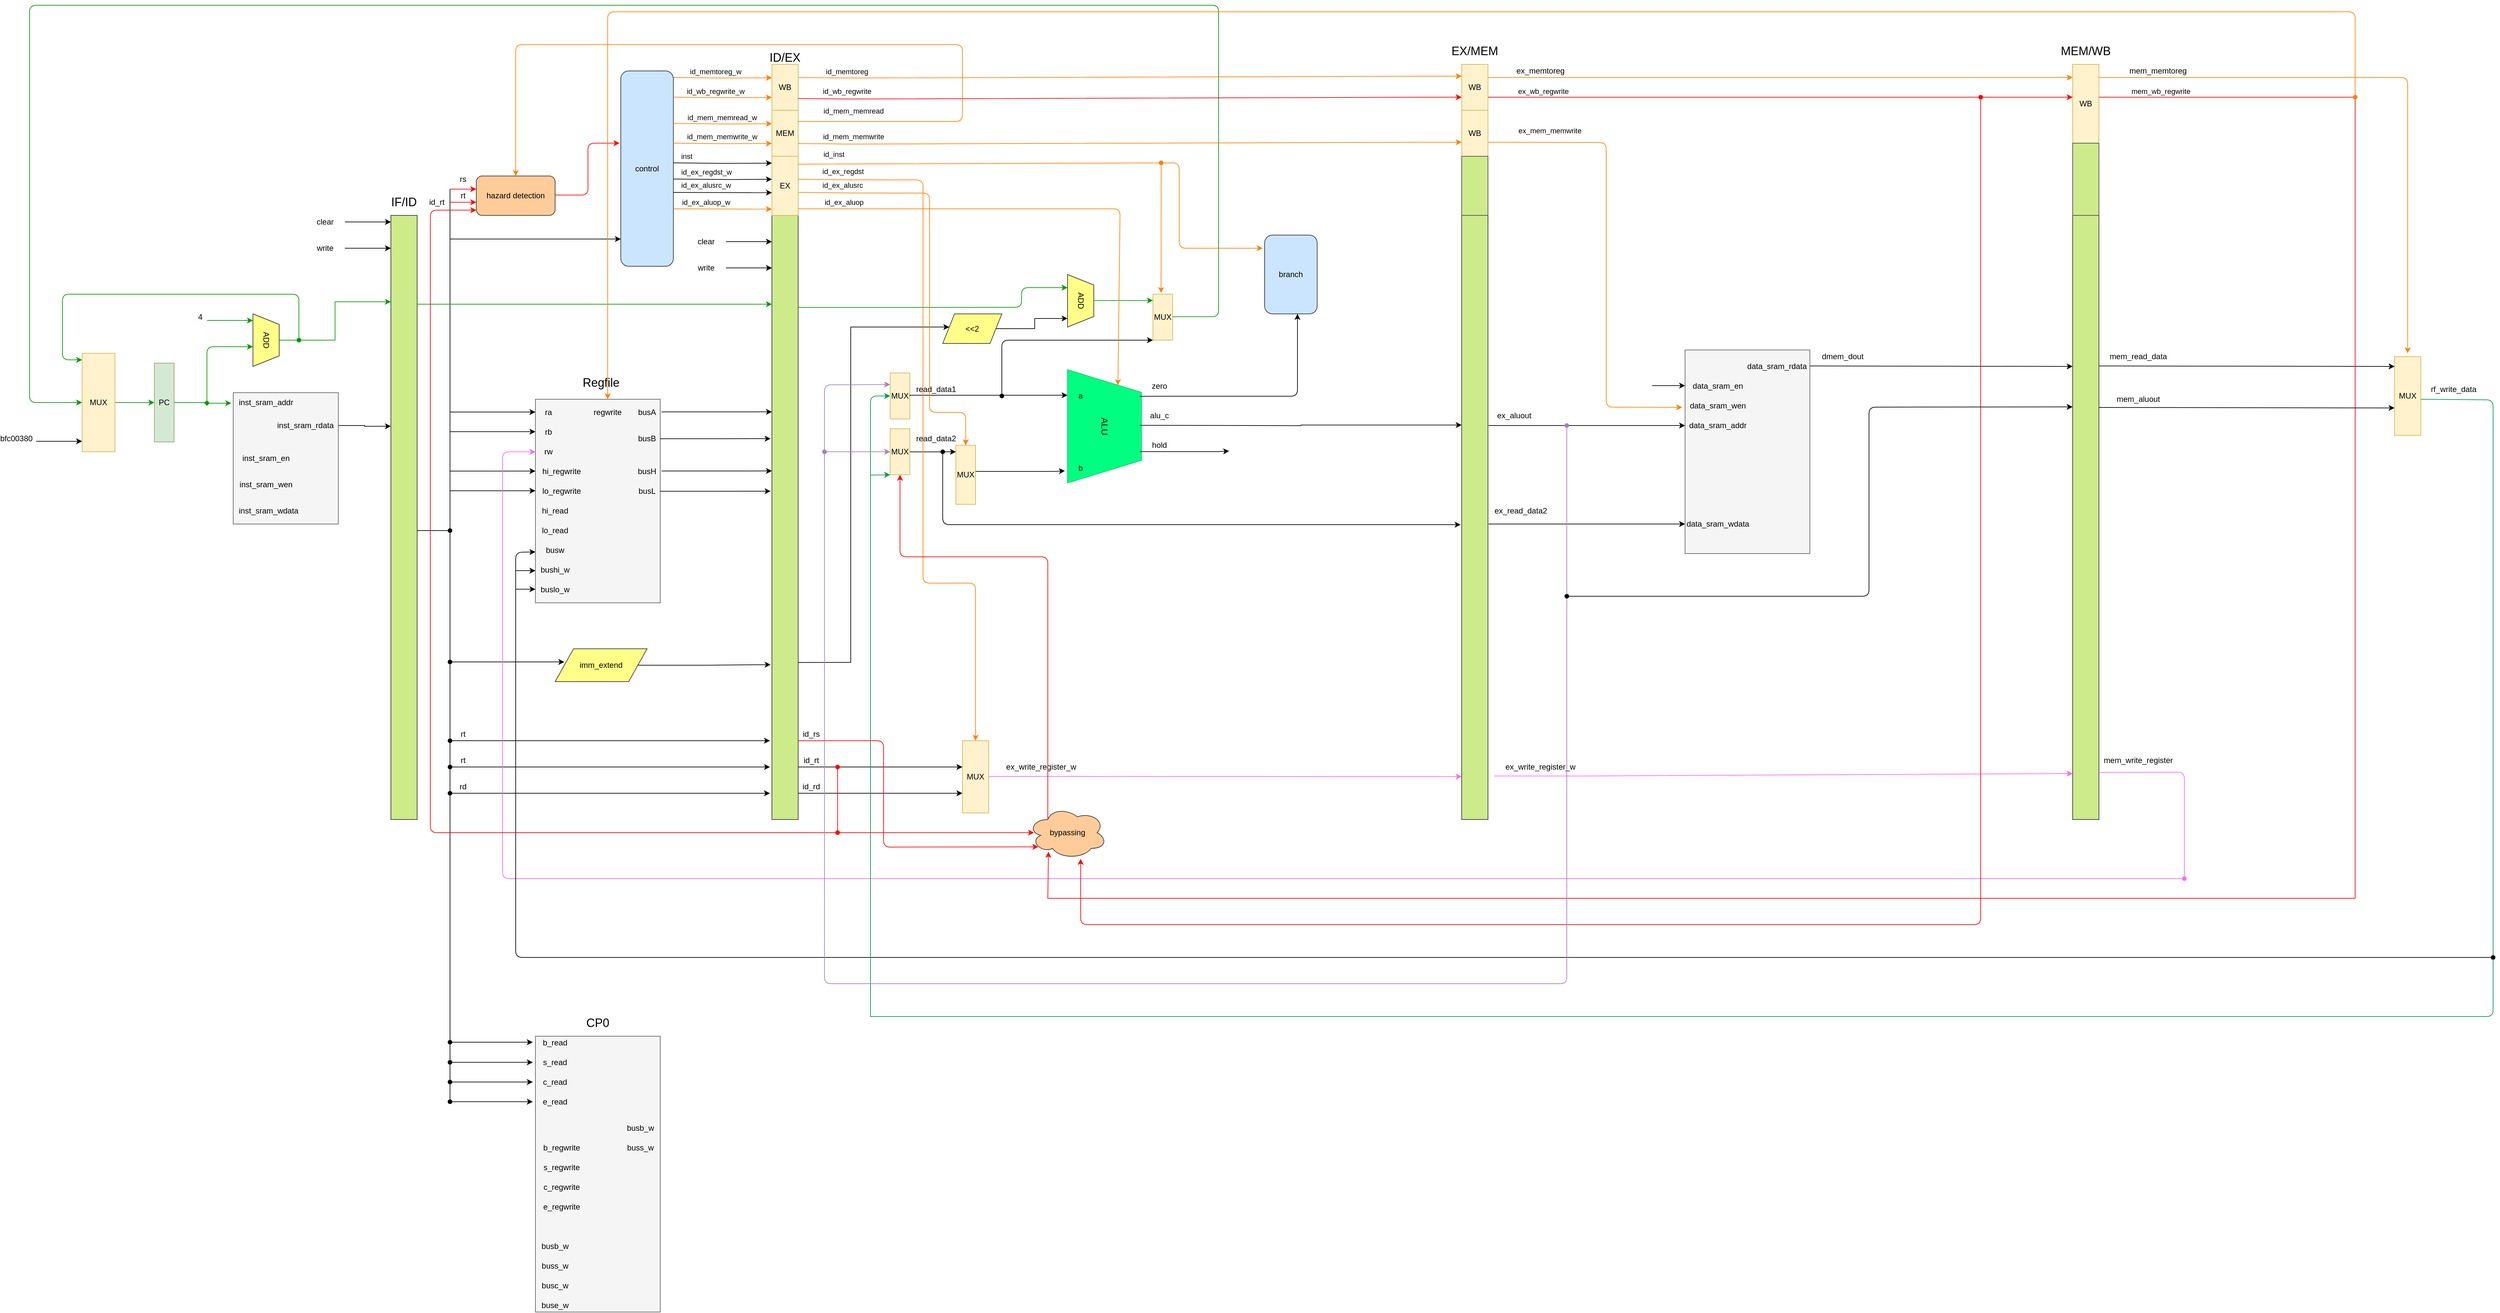 <mxfile version="13.4.2" type="github">
  <diagram id="bH22LZ7JSNqI04qrqFMr" name="Page-1">
    <mxGraphModel dx="1691" dy="689" grid="1" gridSize="10" guides="1" tooltips="1" connect="1" arrows="1" fold="1" page="1" pageScale="100" pageWidth="827" pageHeight="1169" math="0" shadow="0">
      <root>
        <mxCell id="0" />
        <mxCell id="1" parent="0" />
        <mxCell id="Rt0QYLYU2NxIwIm2NMMh-12" style="edgeStyle=orthogonalEdgeStyle;rounded=0;orthogonalLoop=1;jettySize=auto;html=1;exitX=1;exitY=0.5;exitDx=0;exitDy=0;entryX=0;entryY=0.5;entryDx=0;entryDy=0;strokeColor=#009900;" parent="1" source="Rt0QYLYU2NxIwIm2NMMh-1" target="Rt0QYLYU2NxIwIm2NMMh-2" edge="1">
          <mxGeometry relative="1" as="geometry" />
        </mxCell>
        <mxCell id="Rt0QYLYU2NxIwIm2NMMh-1" value="MUX" style="rounded=0;whiteSpace=wrap;html=1;fillColor=#fff2cc;strokeColor=#d6b656;" parent="1" vertex="1">
          <mxGeometry x="940" y="1800" width="50" height="150" as="geometry" />
        </mxCell>
        <mxCell id="Rt0QYLYU2NxIwIm2NMMh-13" style="edgeStyle=orthogonalEdgeStyle;rounded=0;orthogonalLoop=1;jettySize=auto;html=1;exitX=1;exitY=0.5;exitDx=0;exitDy=0;entryX=-0.019;entryY=0.08;entryDx=0;entryDy=0;entryPerimeter=0;strokeColor=#009900;" parent="1" source="Rt0QYLYU2NxIwIm2NMMh-2" target="Rt0QYLYU2NxIwIm2NMMh-3" edge="1">
          <mxGeometry relative="1" as="geometry">
            <Array as="points">
              <mxPoint x="1130" y="1875" />
              <mxPoint x="1130" y="1876" />
            </Array>
          </mxGeometry>
        </mxCell>
        <mxCell id="Rt0QYLYU2NxIwIm2NMMh-2" value="PC" style="rounded=0;whiteSpace=wrap;html=1;fillColor=#d5e8d4;strokeColor=#82b366;" parent="1" vertex="1">
          <mxGeometry x="1050" y="1815" width="30" height="120" as="geometry" />
        </mxCell>
        <mxCell id="Rt0QYLYU2NxIwIm2NMMh-20" style="edgeStyle=orthogonalEdgeStyle;rounded=0;orthogonalLoop=1;jettySize=auto;html=1;exitX=1;exitY=0.25;exitDx=0;exitDy=0;startArrow=none;startFill=0;endArrow=classic;endFill=1;entryX=0;entryY=0.349;entryDx=0;entryDy=0;entryPerimeter=0;" parent="1" source="Rt0QYLYU2NxIwIm2NMMh-3" target="Rt0QYLYU2NxIwIm2NMMh-18" edge="1">
          <mxGeometry relative="1" as="geometry">
            <mxPoint x="1405" y="1910" as="targetPoint" />
          </mxGeometry>
        </mxCell>
        <mxCell id="Rt0QYLYU2NxIwIm2NMMh-3" value="" style="rounded=0;whiteSpace=wrap;html=1;fillColor=#f5f5f5;strokeColor=#666666;fontColor=#333333;" parent="1" vertex="1">
          <mxGeometry x="1170" y="1860" width="160" height="200" as="geometry" />
        </mxCell>
        <mxCell id="Rt0QYLYU2NxIwIm2NMMh-4" value="inst_sram_addr" style="text;html=1;strokeColor=none;fillColor=none;align=center;verticalAlign=middle;whiteSpace=wrap;rounded=0;" parent="1" vertex="1">
          <mxGeometry x="1200" y="1865" width="40" height="20" as="geometry" />
        </mxCell>
        <mxCell id="Rt0QYLYU2NxIwIm2NMMh-5" value="inst_sram_rdata" style="text;html=1;strokeColor=none;fillColor=none;align=center;verticalAlign=middle;whiteSpace=wrap;rounded=0;" parent="1" vertex="1">
          <mxGeometry x="1260" y="1900" width="40" height="20" as="geometry" />
        </mxCell>
        <mxCell id="Rt0QYLYU2NxIwIm2NMMh-6" value="inst_sram_en" style="text;html=1;strokeColor=none;fillColor=none;align=center;verticalAlign=middle;whiteSpace=wrap;rounded=0;" parent="1" vertex="1">
          <mxGeometry x="1200" y="1950" width="40" height="20" as="geometry" />
        </mxCell>
        <mxCell id="Rt0QYLYU2NxIwIm2NMMh-7" value="inst_sram_wen" style="text;html=1;strokeColor=none;fillColor=none;align=center;verticalAlign=middle;whiteSpace=wrap;rounded=0;" parent="1" vertex="1">
          <mxGeometry x="1200" y="1990" width="40" height="20" as="geometry" />
        </mxCell>
        <mxCell id="Rt0QYLYU2NxIwIm2NMMh-8" value="inst_sram_wdata" style="text;html=1;strokeColor=none;fillColor=none;align=center;verticalAlign=middle;whiteSpace=wrap;rounded=0;" parent="1" vertex="1">
          <mxGeometry x="1204" y="2030" width="40" height="20" as="geometry" />
        </mxCell>
        <mxCell id="Rt0QYLYU2NxIwIm2NMMh-22" style="edgeStyle=orthogonalEdgeStyle;rounded=0;orthogonalLoop=1;jettySize=auto;html=1;exitX=0.5;exitY=0;exitDx=0;exitDy=0;startArrow=none;startFill=0;endArrow=classic;endFill=1;entryX=0;entryY=0.143;entryDx=0;entryDy=0;entryPerimeter=0;strokeColor=#009900;" parent="1" source="Rt0QYLYU2NxIwIm2NMMh-11" target="Rt0QYLYU2NxIwIm2NMMh-18" edge="1">
          <mxGeometry relative="1" as="geometry">
            <mxPoint x="1400" y="1780" as="targetPoint" />
          </mxGeometry>
        </mxCell>
        <mxCell id="Rt0QYLYU2NxIwIm2NMMh-11" value="ADD" style="shape=trapezoid;perimeter=trapezoidPerimeter;whiteSpace=wrap;html=1;rotation=90;fillColor=#ffff88;strokeColor=#36393d;" parent="1" vertex="1">
          <mxGeometry x="1180" y="1760" width="80" height="40" as="geometry" />
        </mxCell>
        <mxCell id="Rt0QYLYU2NxIwIm2NMMh-16" value="" style="endArrow=classic;html=1;strokeColor=#009900;" parent="1" edge="1">
          <mxGeometry width="50" height="50" relative="1" as="geometry">
            <mxPoint x="1130" y="1750" as="sourcePoint" />
            <mxPoint x="1200" y="1750" as="targetPoint" />
          </mxGeometry>
        </mxCell>
        <mxCell id="Rt0QYLYU2NxIwIm2NMMh-17" value="" style="endArrow=classic;html=1;endFill=1;startArrow=diamond;startFill=1;strokeColor=#009900;" parent="1" edge="1">
          <mxGeometry width="50" height="50" relative="1" as="geometry">
            <mxPoint x="1130" y="1880" as="sourcePoint" />
            <mxPoint x="1200" y="1790" as="targetPoint" />
            <Array as="points">
              <mxPoint x="1130" y="1790" />
            </Array>
          </mxGeometry>
        </mxCell>
        <mxCell id="Rt0QYLYU2NxIwIm2NMMh-18" value="" style="rounded=0;whiteSpace=wrap;html=1;fillColor=#cdeb8b;strokeColor=#36393d;" parent="1" vertex="1">
          <mxGeometry x="1410" y="1590" width="40" height="920" as="geometry" />
        </mxCell>
        <mxCell id="Rt0QYLYU2NxIwIm2NMMh-19" value="&lt;font style=&quot;font-size: 18px&quot;&gt;IF/ID&lt;/font&gt;" style="text;html=1;strokeColor=none;fillColor=none;align=center;verticalAlign=middle;whiteSpace=wrap;rounded=0;" parent="1" vertex="1">
          <mxGeometry x="1410" y="1560" width="40" height="20" as="geometry" />
        </mxCell>
        <mxCell id="Rt0QYLYU2NxIwIm2NMMh-23" value="" style="endArrow=classic;html=1;" parent="1" edge="1">
          <mxGeometry width="50" height="50" relative="1" as="geometry">
            <mxPoint x="1340" y="1600" as="sourcePoint" />
            <mxPoint x="1410" y="1600" as="targetPoint" />
          </mxGeometry>
        </mxCell>
        <mxCell id="Rt0QYLYU2NxIwIm2NMMh-24" value="" style="endArrow=classic;html=1;" parent="1" edge="1">
          <mxGeometry width="50" height="50" relative="1" as="geometry">
            <mxPoint x="1340" y="1640" as="sourcePoint" />
            <mxPoint x="1410" y="1640" as="targetPoint" />
          </mxGeometry>
        </mxCell>
        <mxCell id="Rt0QYLYU2NxIwIm2NMMh-25" value="&lt;font style=&quot;font-size: 12px&quot;&gt;clear&lt;/font&gt;" style="text;html=1;strokeColor=none;fillColor=none;align=center;verticalAlign=middle;whiteSpace=wrap;rounded=0;" parent="1" vertex="1">
          <mxGeometry x="1290" y="1590" width="40" height="20" as="geometry" />
        </mxCell>
        <mxCell id="Rt0QYLYU2NxIwIm2NMMh-26" value="&lt;font style=&quot;font-size: 12px&quot;&gt;write&lt;/font&gt;" style="text;html=1;strokeColor=none;fillColor=none;align=center;verticalAlign=middle;whiteSpace=wrap;rounded=0;" parent="1" vertex="1">
          <mxGeometry x="1290" y="1630" width="40" height="20" as="geometry" />
        </mxCell>
        <mxCell id="Rt0QYLYU2NxIwIm2NMMh-27" value="" style="endArrow=classic;html=1;entryX=0;entryY=0.067;entryDx=0;entryDy=0;entryPerimeter=0;startArrow=oval;startFill=1;strokeColor=#009900;" parent="1" target="Rt0QYLYU2NxIwIm2NMMh-1" edge="1">
          <mxGeometry width="50" height="50" relative="1" as="geometry">
            <mxPoint x="1270" y="1780" as="sourcePoint" />
            <mxPoint x="910" y="1820" as="targetPoint" />
            <Array as="points">
              <mxPoint x="1270" y="1710" />
              <mxPoint x="910" y="1710" />
              <mxPoint x="910" y="1810" />
            </Array>
          </mxGeometry>
        </mxCell>
        <mxCell id="Rt0QYLYU2NxIwIm2NMMh-28" value="" style="endArrow=classic;html=1;" parent="1" edge="1">
          <mxGeometry width="50" height="50" relative="1" as="geometry">
            <mxPoint x="870" y="1934" as="sourcePoint" />
            <mxPoint x="940" y="1934" as="targetPoint" />
          </mxGeometry>
        </mxCell>
        <mxCell id="Rt0QYLYU2NxIwIm2NMMh-29" value="&lt;font style=&quot;font-size: 12px&quot;&gt;bfc00380&lt;br&gt;&lt;/font&gt;" style="text;html=1;strokeColor=none;fillColor=none;align=center;verticalAlign=middle;whiteSpace=wrap;rounded=0;" parent="1" vertex="1">
          <mxGeometry x="820" y="1920" width="40" height="20" as="geometry" />
        </mxCell>
        <mxCell id="Rt0QYLYU2NxIwIm2NMMh-30" value="" style="rounded=0;whiteSpace=wrap;html=1;fillColor=#f5f5f5;strokeColor=#666666;fontColor=#333333;" parent="1" vertex="1">
          <mxGeometry x="1630" y="1870" width="190" height="310" as="geometry" />
        </mxCell>
        <mxCell id="Rt0QYLYU2NxIwIm2NMMh-31" value="ra" style="text;html=1;strokeColor=none;fillColor=none;align=center;verticalAlign=middle;whiteSpace=wrap;rounded=0;" parent="1" vertex="1">
          <mxGeometry x="1630" y="1880" width="40" height="20" as="geometry" />
        </mxCell>
        <mxCell id="Rt0QYLYU2NxIwIm2NMMh-32" value="rb" style="text;html=1;strokeColor=none;fillColor=none;align=center;verticalAlign=middle;whiteSpace=wrap;rounded=0;" parent="1" vertex="1">
          <mxGeometry x="1630" y="1910" width="40" height="20" as="geometry" />
        </mxCell>
        <mxCell id="Rt0QYLYU2NxIwIm2NMMh-33" value="rw" style="text;html=1;strokeColor=none;fillColor=none;align=center;verticalAlign=middle;whiteSpace=wrap;rounded=0;" parent="1" vertex="1">
          <mxGeometry x="1630" y="1940" width="40" height="20" as="geometry" />
        </mxCell>
        <mxCell id="Rt0QYLYU2NxIwIm2NMMh-34" value="hi_regwrite" style="text;html=1;strokeColor=none;fillColor=none;align=center;verticalAlign=middle;whiteSpace=wrap;rounded=0;" parent="1" vertex="1">
          <mxGeometry x="1650" y="1970" width="40" height="20" as="geometry" />
        </mxCell>
        <mxCell id="Rt0QYLYU2NxIwIm2NMMh-36" value="lo_regwrite" style="text;html=1;strokeColor=none;fillColor=none;align=center;verticalAlign=middle;whiteSpace=wrap;rounded=0;" parent="1" vertex="1">
          <mxGeometry x="1650" y="2000" width="40" height="20" as="geometry" />
        </mxCell>
        <mxCell id="Rt0QYLYU2NxIwIm2NMMh-37" value="hi_read" style="text;html=1;strokeColor=none;fillColor=none;align=center;verticalAlign=middle;whiteSpace=wrap;rounded=0;" parent="1" vertex="1">
          <mxGeometry x="1640" y="2030" width="40" height="20" as="geometry" />
        </mxCell>
        <mxCell id="Rt0QYLYU2NxIwIm2NMMh-38" value="lo_read" style="text;html=1;strokeColor=none;fillColor=none;align=center;verticalAlign=middle;whiteSpace=wrap;rounded=0;" parent="1" vertex="1">
          <mxGeometry x="1640" y="2060" width="40" height="20" as="geometry" />
        </mxCell>
        <mxCell id="Rt0QYLYU2NxIwIm2NMMh-39" value="busw" style="text;html=1;strokeColor=none;fillColor=none;align=center;verticalAlign=middle;whiteSpace=wrap;rounded=0;" parent="1" vertex="1">
          <mxGeometry x="1640" y="2090" width="40" height="20" as="geometry" />
        </mxCell>
        <mxCell id="Rt0QYLYU2NxIwIm2NMMh-42" value="bushi_w" style="text;html=1;strokeColor=none;fillColor=none;align=center;verticalAlign=middle;whiteSpace=wrap;rounded=0;" parent="1" vertex="1">
          <mxGeometry x="1640" y="2120" width="40" height="20" as="geometry" />
        </mxCell>
        <mxCell id="Rt0QYLYU2NxIwIm2NMMh-47" value="buslo_w" style="text;html=1;strokeColor=none;fillColor=none;align=center;verticalAlign=middle;whiteSpace=wrap;rounded=0;" parent="1" vertex="1">
          <mxGeometry x="1640" y="2150" width="40" height="20" as="geometry" />
        </mxCell>
        <mxCell id="Rt0QYLYU2NxIwIm2NMMh-48" value="busA" style="text;html=1;strokeColor=none;fillColor=none;align=center;verticalAlign=middle;whiteSpace=wrap;rounded=0;" parent="1" vertex="1">
          <mxGeometry x="1780" y="1880" width="40" height="20" as="geometry" />
        </mxCell>
        <mxCell id="Rt0QYLYU2NxIwIm2NMMh-49" value="busB" style="text;html=1;strokeColor=none;fillColor=none;align=center;verticalAlign=middle;whiteSpace=wrap;rounded=0;" parent="1" vertex="1">
          <mxGeometry x="1780" y="1920" width="40" height="20" as="geometry" />
        </mxCell>
        <mxCell id="Rt0QYLYU2NxIwIm2NMMh-50" value="busH" style="text;html=1;strokeColor=none;fillColor=none;align=center;verticalAlign=middle;whiteSpace=wrap;rounded=0;" parent="1" vertex="1">
          <mxGeometry x="1780" y="1970" width="40" height="20" as="geometry" />
        </mxCell>
        <mxCell id="Rt0QYLYU2NxIwIm2NMMh-51" value="busL" style="text;html=1;strokeColor=none;fillColor=none;align=center;verticalAlign=middle;whiteSpace=wrap;rounded=0;" parent="1" vertex="1">
          <mxGeometry x="1780" y="2000" width="40" height="20" as="geometry" />
        </mxCell>
        <mxCell id="Rt0QYLYU2NxIwIm2NMMh-52" value="" style="rounded=0;whiteSpace=wrap;html=1;fillColor=#cdeb8b;strokeColor=#36393d;" parent="1" vertex="1">
          <mxGeometry x="1990" y="1590" width="40" height="920" as="geometry" />
        </mxCell>
        <mxCell id="Rt0QYLYU2NxIwIm2NMMh-53" value="&lt;font style=&quot;font-size: 18px&quot;&gt;ID/EX&lt;/font&gt;" style="text;html=1;strokeColor=none;fillColor=none;align=center;verticalAlign=middle;whiteSpace=wrap;rounded=0;" parent="1" vertex="1">
          <mxGeometry x="1990" y="1340" width="40" height="20" as="geometry" />
        </mxCell>
        <mxCell id="Rt0QYLYU2NxIwIm2NMMh-59" style="edgeStyle=orthogonalEdgeStyle;rounded=0;orthogonalLoop=1;jettySize=auto;html=1;exitX=1;exitY=0.25;exitDx=0;exitDy=0;entryX=-0.05;entryY=0.404;entryDx=0;entryDy=0;entryPerimeter=0;startArrow=none;startFill=0;endArrow=classic;endFill=1;" parent="1" edge="1">
          <mxGeometry relative="1" as="geometry">
            <mxPoint x="1820" y="1930.08" as="sourcePoint" />
            <mxPoint x="1988" y="1930" as="targetPoint" />
            <Array as="points">
              <mxPoint x="1904" y="1930" />
              <mxPoint x="1904" y="1930" />
            </Array>
          </mxGeometry>
        </mxCell>
        <mxCell id="Rt0QYLYU2NxIwIm2NMMh-60" style="edgeStyle=orthogonalEdgeStyle;rounded=0;orthogonalLoop=1;jettySize=auto;html=1;exitX=1;exitY=0.25;exitDx=0;exitDy=0;entryX=-0.05;entryY=0.404;entryDx=0;entryDy=0;entryPerimeter=0;startArrow=none;startFill=0;endArrow=classic;endFill=1;" parent="1" edge="1">
          <mxGeometry relative="1" as="geometry">
            <mxPoint x="1822" y="1979.25" as="sourcePoint" />
            <mxPoint x="1990.0" y="1979.17" as="targetPoint" />
            <Array as="points">
              <mxPoint x="1906" y="1979.17" />
              <mxPoint x="1906" y="1979.17" />
            </Array>
          </mxGeometry>
        </mxCell>
        <mxCell id="Rt0QYLYU2NxIwIm2NMMh-61" style="edgeStyle=orthogonalEdgeStyle;rounded=0;orthogonalLoop=1;jettySize=auto;html=1;exitX=1;exitY=0.25;exitDx=0;exitDy=0;entryX=-0.05;entryY=0.404;entryDx=0;entryDy=0;entryPerimeter=0;startArrow=none;startFill=0;endArrow=classic;endFill=1;" parent="1" edge="1">
          <mxGeometry relative="1" as="geometry">
            <mxPoint x="1820" y="2010.08" as="sourcePoint" />
            <mxPoint x="1988.0" y="2010.0" as="targetPoint" />
            <Array as="points">
              <mxPoint x="1904" y="2010" />
              <mxPoint x="1904" y="2010" />
            </Array>
          </mxGeometry>
        </mxCell>
        <mxCell id="Rt0QYLYU2NxIwIm2NMMh-62" style="edgeStyle=orthogonalEdgeStyle;rounded=0;orthogonalLoop=1;jettySize=auto;html=1;exitX=1;exitY=0.25;exitDx=0;exitDy=0;entryX=-0.05;entryY=0.404;entryDx=0;entryDy=0;entryPerimeter=0;startArrow=none;startFill=0;endArrow=classic;endFill=1;" parent="1" edge="1">
          <mxGeometry relative="1" as="geometry">
            <mxPoint x="1822" y="1889.25" as="sourcePoint" />
            <mxPoint x="1990.0" y="1889.17" as="targetPoint" />
            <Array as="points">
              <mxPoint x="1906" y="1889.17" />
              <mxPoint x="1906" y="1889.17" />
            </Array>
          </mxGeometry>
        </mxCell>
        <mxCell id="Rt0QYLYU2NxIwIm2NMMh-64" value="hazard detection" style="rounded=1;whiteSpace=wrap;html=1;fillColor=#ffcc99;strokeColor=#36393d;" parent="1" vertex="1">
          <mxGeometry x="1540" y="1530" width="120" height="60" as="geometry" />
        </mxCell>
        <mxCell id="Rt0QYLYU2NxIwIm2NMMh-65" value="" style="endArrow=classic;html=1;entryX=0;entryY=0.75;entryDx=0;entryDy=0;" parent="1" edge="1">
          <mxGeometry width="50" height="50" relative="1" as="geometry">
            <mxPoint x="1500" y="1889.5" as="sourcePoint" />
            <mxPoint x="1630" y="1889.5" as="targetPoint" />
          </mxGeometry>
        </mxCell>
        <mxCell id="Rt0QYLYU2NxIwIm2NMMh-66" value="" style="endArrow=classic;html=1;entryX=0;entryY=0.75;entryDx=0;entryDy=0;" parent="1" edge="1">
          <mxGeometry width="50" height="50" relative="1" as="geometry">
            <mxPoint x="1500" y="1919.41" as="sourcePoint" />
            <mxPoint x="1630" y="1919.41" as="targetPoint" />
          </mxGeometry>
        </mxCell>
        <mxCell id="Rt0QYLYU2NxIwIm2NMMh-67" value="" style="endArrow=classic;html=1;entryX=0;entryY=0.75;entryDx=0;entryDy=0;" parent="1" edge="1">
          <mxGeometry width="50" height="50" relative="1" as="geometry">
            <mxPoint x="1500" y="1979.41" as="sourcePoint" />
            <mxPoint x="1630" y="1979.41" as="targetPoint" />
          </mxGeometry>
        </mxCell>
        <mxCell id="Rt0QYLYU2NxIwIm2NMMh-68" value="" style="endArrow=classic;html=1;entryX=0;entryY=0.75;entryDx=0;entryDy=0;" parent="1" edge="1">
          <mxGeometry width="50" height="50" relative="1" as="geometry">
            <mxPoint x="1500" y="2009.41" as="sourcePoint" />
            <mxPoint x="1630" y="2009.41" as="targetPoint" />
          </mxGeometry>
        </mxCell>
        <mxCell id="Rt0QYLYU2NxIwIm2NMMh-71" value="" style="endArrow=oval;html=1;endFill=1;" parent="1" edge="1">
          <mxGeometry width="50" height="50" relative="1" as="geometry">
            <mxPoint x="1450" y="2070" as="sourcePoint" />
            <mxPoint x="1500" y="2070" as="targetPoint" />
          </mxGeometry>
        </mxCell>
        <mxCell id="Rt0QYLYU2NxIwIm2NMMh-72" value="" style="endArrow=none;html=1;" parent="1" edge="1">
          <mxGeometry width="50" height="50" relative="1" as="geometry">
            <mxPoint x="1500" y="2940" as="sourcePoint" />
            <mxPoint x="1500" y="1550" as="targetPoint" />
          </mxGeometry>
        </mxCell>
        <mxCell id="Rt0QYLYU2NxIwIm2NMMh-73" value="imm_extend" style="shape=parallelogram;perimeter=parallelogramPerimeter;whiteSpace=wrap;html=1;fillColor=#ffff88;strokeColor=#36393d;" parent="1" vertex="1">
          <mxGeometry x="1660" y="2250" width="140" height="50" as="geometry" />
        </mxCell>
        <mxCell id="Rt0QYLYU2NxIwIm2NMMh-74" value="" style="endArrow=classic;html=1;startArrow=oval;startFill=1;" parent="1" edge="1">
          <mxGeometry width="50" height="50" relative="1" as="geometry">
            <mxPoint x="1500" y="2270" as="sourcePoint" />
            <mxPoint x="1674" y="2270" as="targetPoint" />
            <Array as="points">
              <mxPoint x="1620" y="2270" />
            </Array>
          </mxGeometry>
        </mxCell>
        <mxCell id="Rt0QYLYU2NxIwIm2NMMh-78" style="edgeStyle=orthogonalEdgeStyle;rounded=0;orthogonalLoop=1;jettySize=auto;html=1;exitX=1;exitY=0.5;exitDx=0;exitDy=0;entryX=-0.05;entryY=0.404;entryDx=0;entryDy=0;entryPerimeter=0;startArrow=none;startFill=0;endArrow=classic;endFill=1;" parent="1" source="Rt0QYLYU2NxIwIm2NMMh-73" edge="1">
          <mxGeometry relative="1" as="geometry">
            <mxPoint x="1820" y="2274.25" as="sourcePoint" />
            <mxPoint x="1988" y="2274.17" as="targetPoint" />
            <Array as="points" />
          </mxGeometry>
        </mxCell>
        <mxCell id="Rt0QYLYU2NxIwIm2NMMh-79" value="" style="endArrow=classic;html=1;startArrow=oval;startFill=1;" parent="1" edge="1">
          <mxGeometry width="50" height="50" relative="1" as="geometry">
            <mxPoint x="1500" y="2390" as="sourcePoint" />
            <mxPoint x="1987" y="2390" as="targetPoint" />
            <Array as="points">
              <mxPoint x="1626" y="2390" />
            </Array>
          </mxGeometry>
        </mxCell>
        <mxCell id="Rt0QYLYU2NxIwIm2NMMh-80" value="" style="endArrow=classic;html=1;startArrow=oval;startFill=1;" parent="1" edge="1">
          <mxGeometry width="50" height="50" relative="1" as="geometry">
            <mxPoint x="1500" y="2430" as="sourcePoint" />
            <mxPoint x="1987" y="2430" as="targetPoint" />
            <Array as="points">
              <mxPoint x="1626" y="2430" />
            </Array>
          </mxGeometry>
        </mxCell>
        <mxCell id="Rt0QYLYU2NxIwIm2NMMh-81" value="" style="endArrow=classic;html=1;startArrow=oval;startFill=1;" parent="1" edge="1">
          <mxGeometry width="50" height="50" relative="1" as="geometry">
            <mxPoint x="1500" y="2470" as="sourcePoint" />
            <mxPoint x="1987" y="2470" as="targetPoint" />
            <Array as="points">
              <mxPoint x="1626" y="2470" />
            </Array>
          </mxGeometry>
        </mxCell>
        <mxCell id="Rt0QYLYU2NxIwIm2NMMh-82" value="" style="endArrow=classic;html=1;exitX=1;exitY=0.147;exitDx=0;exitDy=0;exitPerimeter=0;entryX=0;entryY=0.147;entryDx=0;entryDy=0;entryPerimeter=0;strokeColor=#009900;" parent="1" source="Rt0QYLYU2NxIwIm2NMMh-18" target="Rt0QYLYU2NxIwIm2NMMh-52" edge="1">
          <mxGeometry width="50" height="50" relative="1" as="geometry">
            <mxPoint x="1610" y="1820" as="sourcePoint" />
            <mxPoint x="1660" y="1770" as="targetPoint" />
          </mxGeometry>
        </mxCell>
        <mxCell id="Rt0QYLYU2NxIwIm2NMMh-83" value="" style="endArrow=classic;html=1;exitX=1;exitY=0.147;exitDx=0;exitDy=0;exitPerimeter=0;strokeColor=#FF0000;" parent="1" edge="1">
          <mxGeometry width="50" height="50" relative="1" as="geometry">
            <mxPoint x="1500" y="1550" as="sourcePoint" />
            <mxPoint x="1540" y="1550" as="targetPoint" />
          </mxGeometry>
        </mxCell>
        <mxCell id="Rt0QYLYU2NxIwIm2NMMh-84" value="" style="endArrow=classic;html=1;strokeColor=#FF0000;" parent="1" edge="1">
          <mxGeometry width="50" height="50" relative="1" as="geometry">
            <mxPoint x="1500" y="1570" as="sourcePoint" />
            <mxPoint x="1540" y="1570" as="targetPoint" />
          </mxGeometry>
        </mxCell>
        <mxCell id="Rt0QYLYU2NxIwIm2NMMh-86" value="&lt;font style=&quot;font-size: 12px&quot;&gt;rt&lt;/font&gt;" style="text;html=1;strokeColor=none;fillColor=none;align=center;verticalAlign=middle;whiteSpace=wrap;rounded=0;" parent="1" vertex="1">
          <mxGeometry x="1510" y="1555" width="20" height="10" as="geometry" />
        </mxCell>
        <mxCell id="Rt0QYLYU2NxIwIm2NMMh-88" value="MUX" style="rounded=0;whiteSpace=wrap;html=1;fillColor=#fff2cc;strokeColor=#d6b656;" parent="1" vertex="1">
          <mxGeometry x="2170" y="1830" width="30" height="70" as="geometry" />
        </mxCell>
        <mxCell id="Rt0QYLYU2NxIwIm2NMMh-89" value="MUX" style="rounded=0;whiteSpace=wrap;html=1;fillColor=#fff2cc;strokeColor=#d6b656;" parent="1" vertex="1">
          <mxGeometry x="2170" y="1915" width="30" height="70" as="geometry" />
        </mxCell>
        <mxCell id="Rt0QYLYU2NxIwIm2NMMh-94" style="edgeStyle=orthogonalEdgeStyle;rounded=0;orthogonalLoop=1;jettySize=auto;html=1;exitX=1;exitY=0.5;exitDx=0;exitDy=0;startArrow=none;startFill=0;endArrow=classic;endFill=1;entryX=0.837;entryY=1;entryDx=0;entryDy=0;entryPerimeter=0;" parent="1" source="Rt0QYLYU2NxIwIm2NMMh-90" target="Rt0QYLYU2NxIwIm2NMMh-91" edge="1">
          <mxGeometry relative="1" as="geometry">
            <mxPoint x="2430" y="1747" as="targetPoint" />
          </mxGeometry>
        </mxCell>
        <mxCell id="Rt0QYLYU2NxIwIm2NMMh-90" value="&amp;lt;&amp;lt;2" style="shape=parallelogram;perimeter=parallelogramPerimeter;whiteSpace=wrap;html=1;fillColor=#ffff88;strokeColor=#36393d;" parent="1" vertex="1">
          <mxGeometry x="2250" y="1740" width="90" height="45" as="geometry" />
        </mxCell>
        <mxCell id="Rt0QYLYU2NxIwIm2NMMh-91" value="ADD" style="shape=trapezoid;perimeter=trapezoidPerimeter;whiteSpace=wrap;html=1;rotation=90;fillColor=#ffff88;strokeColor=#36393d;" parent="1" vertex="1">
          <mxGeometry x="2420" y="1700" width="80" height="40" as="geometry" />
        </mxCell>
        <mxCell id="Rt0QYLYU2NxIwIm2NMMh-93" style="edgeStyle=orthogonalEdgeStyle;rounded=0;orthogonalLoop=1;jettySize=auto;html=1;exitX=1;exitY=0.5;exitDx=0;exitDy=0;startArrow=none;startFill=0;endArrow=classic;endFill=1;" parent="1" target="Rt0QYLYU2NxIwIm2NMMh-90" edge="1">
          <mxGeometry relative="1" as="geometry">
            <mxPoint x="2030" y="2270.83" as="sourcePoint" />
            <mxPoint x="2230" y="1740" as="targetPoint" />
            <Array as="points">
              <mxPoint x="2110" y="2271" />
              <mxPoint x="2110" y="1760" />
            </Array>
          </mxGeometry>
        </mxCell>
        <mxCell id="Rt0QYLYU2NxIwIm2NMMh-95" value="" style="endArrow=classic;html=1;exitX=1;exitY=0.147;exitDx=0;exitDy=0;exitPerimeter=0;strokeColor=#009900;entryX=0.25;entryY=1;entryDx=0;entryDy=0;" parent="1" edge="1" target="Rt0QYLYU2NxIwIm2NMMh-91">
          <mxGeometry width="50" height="50" relative="1" as="geometry">
            <mxPoint x="2030" y="1730.17" as="sourcePoint" />
            <mxPoint x="2440" y="1730" as="targetPoint" />
            <Array as="points">
              <mxPoint x="2370" y="1730" />
              <mxPoint x="2370" y="1700" />
            </Array>
          </mxGeometry>
        </mxCell>
        <mxCell id="Rt0QYLYU2NxIwIm2NMMh-96" value="MUX" style="rounded=0;whiteSpace=wrap;html=1;fillColor=#fff2cc;strokeColor=#d6b656;" parent="1" vertex="1">
          <mxGeometry x="2570" y="1710" width="30" height="70" as="geometry" />
        </mxCell>
        <mxCell id="Rt0QYLYU2NxIwIm2NMMh-99" style="edgeStyle=orthogonalEdgeStyle;rounded=0;orthogonalLoop=1;jettySize=auto;html=1;exitX=1;exitY=0.25;exitDx=0;exitDy=0;startArrow=none;startFill=0;endArrow=classic;endFill=1;strokeColor=#009900;" parent="1" edge="1">
          <mxGeometry relative="1" as="geometry">
            <mxPoint x="2480" y="1719.58" as="sourcePoint" />
            <mxPoint x="2570" y="1719.5" as="targetPoint" />
            <Array as="points">
              <mxPoint x="2564" y="1719.5" />
              <mxPoint x="2564" y="1719.5" />
            </Array>
          </mxGeometry>
        </mxCell>
        <mxCell id="Rt0QYLYU2NxIwIm2NMMh-100" style="edgeStyle=orthogonalEdgeStyle;rounded=1;orthogonalLoop=1;jettySize=auto;html=1;exitX=1;exitY=0.25;exitDx=0;exitDy=0;startArrow=none;startFill=0;endArrow=classic;endFill=1;entryX=0;entryY=0.5;entryDx=0;entryDy=0;strokeColor=#009900;" parent="1" target="Rt0QYLYU2NxIwIm2NMMh-1" edge="1">
          <mxGeometry relative="1" as="geometry">
            <mxPoint x="2600" y="1744.25" as="sourcePoint" />
            <mxPoint x="860" y="1840" as="targetPoint" />
            <Array as="points">
              <mxPoint x="2670" y="1744" />
              <mxPoint x="2670" y="1270" />
              <mxPoint x="860" y="1270" />
              <mxPoint x="860" y="1875" />
            </Array>
          </mxGeometry>
        </mxCell>
        <mxCell id="Rt0QYLYU2NxIwIm2NMMh-101" value="branch" style="rounded=1;whiteSpace=wrap;html=1;fillColor=#cce5ff;strokeColor=#36393d;" parent="1" vertex="1">
          <mxGeometry x="2740" y="1620" width="80" height="120" as="geometry" />
        </mxCell>
        <mxCell id="Rt0QYLYU2NxIwIm2NMMh-102" value="" style="rounded=0;whiteSpace=wrap;html=1;fillColor=#cdeb8b;strokeColor=#36393d;" parent="1" vertex="1">
          <mxGeometry x="3040" y="1590" width="40" height="920" as="geometry" />
        </mxCell>
        <mxCell id="Rt0QYLYU2NxIwIm2NMMh-103" value="&lt;font style=&quot;font-size: 18px&quot;&gt;EX/MEM&lt;/font&gt;" style="text;html=1;strokeColor=none;fillColor=none;align=center;verticalAlign=middle;whiteSpace=wrap;rounded=0;" parent="1" vertex="1">
          <mxGeometry x="3040" y="1330" width="40" height="20" as="geometry" />
        </mxCell>
        <mxCell id="Rt0QYLYU2NxIwIm2NMMh-104" value="" style="rounded=0;whiteSpace=wrap;html=1;fillColor=#f5f5f5;strokeColor=#666666;fontColor=#333333;" parent="1" vertex="1">
          <mxGeometry x="3380" y="1795" width="190" height="310" as="geometry" />
        </mxCell>
        <mxCell id="Rt0QYLYU2NxIwIm2NMMh-105" value="data_sram_en" style="text;html=1;strokeColor=none;fillColor=none;align=center;verticalAlign=middle;whiteSpace=wrap;rounded=0;" parent="1" vertex="1">
          <mxGeometry x="3410" y="1840" width="40" height="20" as="geometry" />
        </mxCell>
        <mxCell id="Rt0QYLYU2NxIwIm2NMMh-107" value="data_sram_wen" style="text;html=1;strokeColor=none;fillColor=none;align=center;verticalAlign=middle;whiteSpace=wrap;rounded=0;" parent="1" vertex="1">
          <mxGeometry x="3410" y="1870" width="40" height="20" as="geometry" />
        </mxCell>
        <mxCell id="Rt0QYLYU2NxIwIm2NMMh-108" value="data_sram_addr" style="text;html=1;strokeColor=none;fillColor=none;align=center;verticalAlign=middle;whiteSpace=wrap;rounded=0;" parent="1" vertex="1">
          <mxGeometry x="3410" y="1900" width="40" height="20" as="geometry" />
        </mxCell>
        <mxCell id="Rt0QYLYU2NxIwIm2NMMh-109" value="data_sram_wdata" style="text;html=1;strokeColor=none;fillColor=none;align=center;verticalAlign=middle;whiteSpace=wrap;rounded=0;" parent="1" vertex="1">
          <mxGeometry x="3410" y="2050" width="40" height="20" as="geometry" />
        </mxCell>
        <mxCell id="Rt0QYLYU2NxIwIm2NMMh-110" value="data_sram_rdata" style="text;html=1;strokeColor=none;fillColor=none;align=center;verticalAlign=middle;whiteSpace=wrap;rounded=0;" parent="1" vertex="1">
          <mxGeometry x="3500" y="1810" width="40" height="20" as="geometry" />
        </mxCell>
        <mxCell id="Rt0QYLYU2NxIwIm2NMMh-111" value="" style="rounded=0;whiteSpace=wrap;html=1;fillColor=#cdeb8b;strokeColor=#36393d;" parent="1" vertex="1">
          <mxGeometry x="3970" y="1590" width="40" height="920" as="geometry" />
        </mxCell>
        <mxCell id="Rt0QYLYU2NxIwIm2NMMh-112" value="&lt;font style=&quot;font-size: 18px&quot;&gt;MEM/WB&lt;/font&gt;" style="text;html=1;strokeColor=none;fillColor=none;align=center;verticalAlign=middle;whiteSpace=wrap;rounded=0;" parent="1" vertex="1">
          <mxGeometry x="3970" y="1330" width="40" height="20" as="geometry" />
        </mxCell>
        <mxCell id="Rt0QYLYU2NxIwIm2NMMh-113" value="MUX" style="rounded=0;whiteSpace=wrap;html=1;fillColor=#fff2cc;strokeColor=#d6b656;" parent="1" vertex="1">
          <mxGeometry x="4460" y="1805" width="40" height="120" as="geometry" />
        </mxCell>
        <mxCell id="Rt0QYLYU2NxIwIm2NMMh-114" value="MUX" style="rounded=0;whiteSpace=wrap;html=1;fillColor=#fff2cc;strokeColor=#d6b656;" parent="1" vertex="1">
          <mxGeometry x="2280" y="2390" width="40" height="110" as="geometry" />
        </mxCell>
        <mxCell id="Rt0QYLYU2NxIwIm2NMMh-115" value="" style="endArrow=classic;html=1;" parent="1" edge="1">
          <mxGeometry width="50" height="50" relative="1" as="geometry">
            <mxPoint x="2030" y="2430" as="sourcePoint" />
            <mxPoint x="2280" y="2430" as="targetPoint" />
            <Array as="points">
              <mxPoint x="2156" y="2430" />
            </Array>
          </mxGeometry>
        </mxCell>
        <mxCell id="Rt0QYLYU2NxIwIm2NMMh-116" value="" style="endArrow=classic;html=1;" parent="1" edge="1">
          <mxGeometry width="50" height="50" relative="1" as="geometry">
            <mxPoint x="2030" y="2470" as="sourcePoint" />
            <mxPoint x="2280" y="2470" as="targetPoint" />
            <Array as="points">
              <mxPoint x="2156" y="2470" />
            </Array>
          </mxGeometry>
        </mxCell>
        <mxCell id="Rt0QYLYU2NxIwIm2NMMh-117" value="&lt;font style=&quot;font-size: 12px&quot;&gt;rt&lt;/font&gt;" style="text;html=1;strokeColor=none;fillColor=none;align=center;verticalAlign=middle;whiteSpace=wrap;rounded=0;" parent="1" vertex="1">
          <mxGeometry x="1500" y="2370" width="40" height="20" as="geometry" />
        </mxCell>
        <mxCell id="Rt0QYLYU2NxIwIm2NMMh-123" value="&lt;font style=&quot;font-size: 12px&quot;&gt;rt&lt;/font&gt;" style="text;html=1;strokeColor=none;fillColor=none;align=center;verticalAlign=middle;whiteSpace=wrap;rounded=0;" parent="1" vertex="1">
          <mxGeometry x="1500" y="2410" width="40" height="20" as="geometry" />
        </mxCell>
        <mxCell id="Rt0QYLYU2NxIwIm2NMMh-124" value="&lt;font style=&quot;font-size: 12px&quot;&gt;rd&lt;/font&gt;" style="text;html=1;strokeColor=none;fillColor=none;align=center;verticalAlign=middle;whiteSpace=wrap;rounded=0;" parent="1" vertex="1">
          <mxGeometry x="1500" y="2450" width="40" height="20" as="geometry" />
        </mxCell>
        <mxCell id="Rt0QYLYU2NxIwIm2NMMh-125" value="&lt;font style=&quot;font-size: 12px&quot;&gt;id_rt&lt;/font&gt;" style="text;html=1;strokeColor=none;fillColor=none;align=center;verticalAlign=middle;whiteSpace=wrap;rounded=0;" parent="1" vertex="1">
          <mxGeometry x="2030" y="2410" width="40" height="20" as="geometry" />
        </mxCell>
        <mxCell id="Rt0QYLYU2NxIwIm2NMMh-126" value="&lt;font style=&quot;font-size: 12px&quot;&gt;id_rd&lt;/font&gt;" style="text;html=1;strokeColor=none;fillColor=none;align=center;verticalAlign=middle;whiteSpace=wrap;rounded=0;" parent="1" vertex="1">
          <mxGeometry x="2030" y="2450" width="40" height="20" as="geometry" />
        </mxCell>
        <mxCell id="Rt0QYLYU2NxIwIm2NMMh-128" value="" style="endArrow=classic;html=1;entryX=0.13;entryY=0.77;entryDx=0;entryDy=0;entryPerimeter=0;strokeColor=#FF0000;" parent="1" edge="1" target="Rt0QYLYU2NxIwIm2NMMh-161">
          <mxGeometry width="50" height="50" relative="1" as="geometry">
            <mxPoint x="2030" y="2390" as="sourcePoint" />
            <mxPoint x="2160" y="2550" as="targetPoint" />
            <Array as="points">
              <mxPoint x="2160" y="2390" />
              <mxPoint x="2160" y="2552" />
            </Array>
          </mxGeometry>
        </mxCell>
        <mxCell id="Rt0QYLYU2NxIwIm2NMMh-129" value="&lt;font style=&quot;font-size: 12px&quot;&gt;id_rs&lt;/font&gt;" style="text;html=1;strokeColor=none;fillColor=none;align=center;verticalAlign=middle;whiteSpace=wrap;rounded=0;" parent="1" vertex="1">
          <mxGeometry x="2030" y="2370" width="40" height="20" as="geometry" />
        </mxCell>
        <mxCell id="Rt0QYLYU2NxIwIm2NMMh-130" value="" style="endArrow=classic;html=1;entryX=0;entryY=0.929;entryDx=0;entryDy=0;entryPerimeter=0;strokeColor=#FF66FF;" parent="1" target="Rt0QYLYU2NxIwIm2NMMh-102" edge="1">
          <mxGeometry width="50" height="50" relative="1" as="geometry">
            <mxPoint x="2320" y="2444.41" as="sourcePoint" />
            <mxPoint x="2570" y="2444.41" as="targetPoint" />
            <Array as="points">
              <mxPoint x="2446" y="2444.41" />
            </Array>
          </mxGeometry>
        </mxCell>
        <mxCell id="Rt0QYLYU2NxIwIm2NMMh-132" value="&lt;font style=&quot;font-size: 12px&quot;&gt;ex_write_register_w&lt;/font&gt;" style="text;html=1;strokeColor=none;fillColor=none;align=center;verticalAlign=middle;whiteSpace=wrap;rounded=0;" parent="1" vertex="1">
          <mxGeometry x="2380" y="2420" width="40" height="20" as="geometry" />
        </mxCell>
        <mxCell id="Rt0QYLYU2NxIwIm2NMMh-133" value="" style="endArrow=classic;html=1;strokeColor=#FF66FF;" parent="1" edge="1">
          <mxGeometry width="50" height="50" relative="1" as="geometry">
            <mxPoint x="3090" y="2443.75" as="sourcePoint" />
            <mxPoint x="3970" y="2440" as="targetPoint" />
            <Array as="points">
              <mxPoint x="3216" y="2443.75" />
            </Array>
          </mxGeometry>
        </mxCell>
        <mxCell id="Rt0QYLYU2NxIwIm2NMMh-134" value="&lt;font style=&quot;font-size: 12px&quot;&gt;ex_write_register_w&lt;/font&gt;" style="text;html=1;strokeColor=none;fillColor=none;align=center;verticalAlign=middle;whiteSpace=wrap;rounded=0;" parent="1" vertex="1">
          <mxGeometry x="3140" y="2420" width="40" height="20" as="geometry" />
        </mxCell>
        <mxCell id="Rt0QYLYU2NxIwIm2NMMh-135" value="" style="endArrow=none;html=1;endFill=0;strokeColor=#FF66FF;" parent="1" edge="1">
          <mxGeometry width="50" height="50" relative="1" as="geometry">
            <mxPoint x="4010" y="2438.33" as="sourcePoint" />
            <mxPoint x="4140" y="2600" as="targetPoint" />
            <Array as="points">
              <mxPoint x="4140" y="2438" />
            </Array>
          </mxGeometry>
        </mxCell>
        <mxCell id="Rt0QYLYU2NxIwIm2NMMh-136" value="" style="endArrow=classic;html=1;entryX=0;entryY=0.5;entryDx=0;entryDy=0;strokeColor=#FF66FF;startArrow=oval;startFill=1;" parent="1" target="Rt0QYLYU2NxIwIm2NMMh-33" edge="1">
          <mxGeometry width="50" height="50" relative="1" as="geometry">
            <mxPoint x="4140" y="2600" as="sourcePoint" />
            <mxPoint x="1580" y="1950" as="targetPoint" />
            <Array as="points">
              <mxPoint x="1580" y="2600" />
              <mxPoint x="1580" y="1950" />
            </Array>
          </mxGeometry>
        </mxCell>
        <mxCell id="Rt0QYLYU2NxIwIm2NMMh-137" value="&lt;font style=&quot;font-size: 12px&quot;&gt;mem_write_register&lt;/font&gt;" style="text;html=1;strokeColor=none;fillColor=none;align=center;verticalAlign=middle;whiteSpace=wrap;rounded=0;" parent="1" vertex="1">
          <mxGeometry x="4050" y="2410" width="40" height="20" as="geometry" />
        </mxCell>
        <mxCell id="Rt0QYLYU2NxIwIm2NMMh-138" value="&lt;font color=&quot;#000000&quot; style=&quot;font-size: 14px&quot;&gt;ALU&lt;/font&gt;" style="shape=trapezoid;perimeter=trapezoidPerimeter;whiteSpace=wrap;html=1;rotation=90;fontColor=#ffffff;strokeColor=#00CC66;fillColor=#00FF80;" parent="1" vertex="1">
          <mxGeometry x="2410" y="1855" width="172.5" height="112.5" as="geometry" />
        </mxCell>
        <mxCell id="Rt0QYLYU2NxIwIm2NMMh-140" style="edgeStyle=orthogonalEdgeStyle;rounded=0;orthogonalLoop=1;jettySize=auto;html=1;exitX=1;exitY=0.5;exitDx=0;exitDy=0;startArrow=none;startFill=0;endArrow=classic;endFill=1;" parent="1" source="Rt0QYLYU2NxIwIm2NMMh-88" edge="1">
          <mxGeometry relative="1" as="geometry">
            <mxPoint x="2210" y="1863.82" as="sourcePoint" />
            <mxPoint x="2440" y="1863.92" as="targetPoint" />
            <Array as="points">
              <mxPoint x="2200" y="1864" />
            </Array>
          </mxGeometry>
        </mxCell>
        <mxCell id="Rt0QYLYU2NxIwIm2NMMh-141" value="MUX" style="rounded=0;whiteSpace=wrap;html=1;fillColor=#fff2cc;strokeColor=#d6b656;" parent="1" vertex="1">
          <mxGeometry x="2270" y="1940" width="30" height="90" as="geometry" />
        </mxCell>
        <mxCell id="Rt0QYLYU2NxIwIm2NMMh-142" style="edgeStyle=orthogonalEdgeStyle;rounded=0;orthogonalLoop=1;jettySize=auto;html=1;exitX=1;exitY=0.25;exitDx=0;exitDy=0;startArrow=none;startFill=0;endArrow=classic;endFill=1;" parent="1" edge="1">
          <mxGeometry relative="1" as="geometry">
            <mxPoint x="2200" y="1950.08" as="sourcePoint" />
            <mxPoint x="2270" y="1950" as="targetPoint" />
            <Array as="points">
              <mxPoint x="2250" y="1950" />
              <mxPoint x="2250" y="1950" />
            </Array>
          </mxGeometry>
        </mxCell>
        <mxCell id="Rt0QYLYU2NxIwIm2NMMh-143" value="read_data1" style="text;html=1;strokeColor=none;fillColor=none;align=center;verticalAlign=middle;whiteSpace=wrap;rounded=0;" parent="1" vertex="1">
          <mxGeometry x="2220" y="1845" width="40" height="20" as="geometry" />
        </mxCell>
        <mxCell id="Rt0QYLYU2NxIwIm2NMMh-144" style="edgeStyle=orthogonalEdgeStyle;rounded=0;orthogonalLoop=1;jettySize=auto;html=1;exitX=1;exitY=0.25;exitDx=0;exitDy=0;startArrow=none;startFill=0;endArrow=classic;endFill=1;" parent="1" edge="1">
          <mxGeometry relative="1" as="geometry">
            <mxPoint x="2300" y="1979.9" as="sourcePoint" />
            <mxPoint x="2436" y="1979" as="targetPoint" />
            <Array as="points">
              <mxPoint x="2420" y="1979.41" />
              <mxPoint x="2420" y="1979.41" />
            </Array>
          </mxGeometry>
        </mxCell>
        <mxCell id="Rt0QYLYU2NxIwIm2NMMh-148" style="edgeStyle=orthogonalEdgeStyle;rounded=1;orthogonalLoop=1;jettySize=auto;html=1;exitX=1;exitY=0.25;exitDx=0;exitDy=0;startArrow=none;startFill=0;endArrow=classic;endFill=1;" parent="1" edge="1">
          <mxGeometry relative="1" as="geometry">
            <mxPoint x="2550" y="1865.44" as="sourcePoint" />
            <mxPoint x="2790" y="1740" as="targetPoint" />
            <Array as="points">
              <mxPoint x="2790" y="1865" />
            </Array>
          </mxGeometry>
        </mxCell>
        <mxCell id="Rt0QYLYU2NxIwIm2NMMh-149" value="zero" style="text;html=1;strokeColor=none;fillColor=none;align=center;verticalAlign=middle;whiteSpace=wrap;rounded=0;" parent="1" vertex="1">
          <mxGeometry x="2560" y="1840" width="40" height="20" as="geometry" />
        </mxCell>
        <mxCell id="Rt0QYLYU2NxIwIm2NMMh-150" style="edgeStyle=orthogonalEdgeStyle;rounded=0;orthogonalLoop=1;jettySize=auto;html=1;exitX=1;exitY=0.25;exitDx=0;exitDy=0;startArrow=none;startFill=0;endArrow=classic;endFill=1;entryX=0;entryY=0.347;entryDx=0;entryDy=0;entryPerimeter=0;" parent="1" target="Rt0QYLYU2NxIwIm2NMMh-102" edge="1">
          <mxGeometry relative="1" as="geometry">
            <mxPoint x="2550" y="1909.72" as="sourcePoint" />
            <mxPoint x="2686" y="1908.82" as="targetPoint" />
            <Array as="points" />
          </mxGeometry>
        </mxCell>
        <mxCell id="Rt0QYLYU2NxIwIm2NMMh-151" value="alu_c" style="text;html=1;strokeColor=none;fillColor=none;align=center;verticalAlign=middle;whiteSpace=wrap;rounded=0;" parent="1" vertex="1">
          <mxGeometry x="2560" y="1885" width="40" height="20" as="geometry" />
        </mxCell>
        <mxCell id="Rt0QYLYU2NxIwIm2NMMh-153" style="edgeStyle=orthogonalEdgeStyle;rounded=0;orthogonalLoop=1;jettySize=auto;html=1;exitX=1;exitY=0.25;exitDx=0;exitDy=0;startArrow=none;startFill=0;endArrow=classic;endFill=1;" parent="1" edge="1">
          <mxGeometry relative="1" as="geometry">
            <mxPoint x="2550" y="1949.72" as="sourcePoint" />
            <mxPoint x="2686" y="1948.82" as="targetPoint" />
            <Array as="points">
              <mxPoint x="2670" y="1949.23" />
              <mxPoint x="2670" y="1949.23" />
            </Array>
          </mxGeometry>
        </mxCell>
        <mxCell id="Rt0QYLYU2NxIwIm2NMMh-154" value="hold" style="text;html=1;strokeColor=none;fillColor=none;align=center;verticalAlign=middle;whiteSpace=wrap;rounded=0;" parent="1" vertex="1">
          <mxGeometry x="2560" y="1930" width="40" height="20" as="geometry" />
        </mxCell>
        <mxCell id="Rt0QYLYU2NxIwIm2NMMh-156" value="" style="endArrow=classic;html=1;strokeColor=#000000;startArrow=oval;startFill=1;" parent="1" edge="1">
          <mxGeometry width="50" height="50" relative="1" as="geometry">
            <mxPoint x="2340" y="1865" as="sourcePoint" />
            <mxPoint x="2570" y="1780" as="targetPoint" />
            <Array as="points">
              <mxPoint x="2340" y="1780" />
            </Array>
          </mxGeometry>
        </mxCell>
        <mxCell id="Rt0QYLYU2NxIwIm2NMMh-157" value="a" style="text;html=1;strokeColor=none;fillColor=none;align=center;verticalAlign=middle;whiteSpace=wrap;rounded=0;" parent="1" vertex="1">
          <mxGeometry x="2440" y="1855" width="40" height="20" as="geometry" />
        </mxCell>
        <mxCell id="Rt0QYLYU2NxIwIm2NMMh-158" value="b" style="text;html=1;strokeColor=none;fillColor=none;align=center;verticalAlign=middle;whiteSpace=wrap;rounded=0;" parent="1" vertex="1">
          <mxGeometry x="2440" y="1965" width="40" height="20" as="geometry" />
        </mxCell>
        <mxCell id="Rt0QYLYU2NxIwIm2NMMh-159" value="" style="endArrow=classic;html=1;strokeColor=#000000;startArrow=oval;startFill=1;entryX=-0.042;entryY=0.512;entryDx=0;entryDy=0;entryPerimeter=0;" parent="1" target="Rt0QYLYU2NxIwIm2NMMh-102" edge="1">
          <mxGeometry width="50" height="50" relative="1" as="geometry">
            <mxPoint x="2250" y="1950" as="sourcePoint" />
            <mxPoint x="2650" y="2060" as="targetPoint" />
            <Array as="points">
              <mxPoint x="2250" y="2061" />
            </Array>
          </mxGeometry>
        </mxCell>
        <mxCell id="Rt0QYLYU2NxIwIm2NMMh-160" value="read_data2" style="text;html=1;strokeColor=none;fillColor=none;align=center;verticalAlign=middle;whiteSpace=wrap;rounded=0;" parent="1" vertex="1">
          <mxGeometry x="2220" y="1920" width="40" height="20" as="geometry" />
        </mxCell>
        <mxCell id="Rt0QYLYU2NxIwIm2NMMh-161" value="bypassing" style="ellipse;shape=cloud;whiteSpace=wrap;html=1;strokeColor=#36393d;fillColor=#ffcc99;" parent="1" vertex="1">
          <mxGeometry x="2380" y="2490" width="120" height="80" as="geometry" />
        </mxCell>
        <mxCell id="Rt0QYLYU2NxIwIm2NMMh-162" value="" style="endArrow=classic;html=1;strokeColor=#000000;entryX=0;entryY=0.371;entryDx=0;entryDy=0;entryPerimeter=0;" parent="1" target="Rt0QYLYU2NxIwIm2NMMh-104" edge="1">
          <mxGeometry width="50" height="50" relative="1" as="geometry">
            <mxPoint x="3081" y="1910" as="sourcePoint" />
            <mxPoint x="3350" y="1910" as="targetPoint" />
          </mxGeometry>
        </mxCell>
        <mxCell id="Rt0QYLYU2NxIwIm2NMMh-163" value="ex_aluout" style="text;html=1;strokeColor=none;fillColor=none;align=center;verticalAlign=middle;whiteSpace=wrap;rounded=0;" parent="1" vertex="1">
          <mxGeometry x="3100" y="1885" width="40" height="20" as="geometry" />
        </mxCell>
        <mxCell id="Rt0QYLYU2NxIwIm2NMMh-164" value="" style="endArrow=classic;html=1;strokeColor=#000000;" parent="1" edge="1">
          <mxGeometry width="50" height="50" relative="1" as="geometry">
            <mxPoint x="3330" y="1849.29" as="sourcePoint" />
            <mxPoint x="3380" y="1849.29" as="targetPoint" />
          </mxGeometry>
        </mxCell>
        <mxCell id="Rt0QYLYU2NxIwIm2NMMh-165" value="" style="endArrow=classic;html=1;strokeColor=#000000;entryX=0;entryY=0.371;entryDx=0;entryDy=0;entryPerimeter=0;" parent="1" edge="1">
          <mxGeometry width="50" height="50" relative="1" as="geometry">
            <mxPoint x="3081" y="2060" as="sourcePoint" />
            <mxPoint x="3380" y="2060.01" as="targetPoint" />
          </mxGeometry>
        </mxCell>
        <mxCell id="Rt0QYLYU2NxIwIm2NMMh-166" value="" style="endArrow=classic;html=1;strokeColor=#000000;entryX=0;entryY=0.25;entryDx=0;entryDy=0;" parent="1" target="Rt0QYLYU2NxIwIm2NMMh-111" edge="1">
          <mxGeometry width="50" height="50" relative="1" as="geometry">
            <mxPoint x="3570" y="1819.29" as="sourcePoint" />
            <mxPoint x="3869" y="1819.3" as="targetPoint" />
          </mxGeometry>
        </mxCell>
        <mxCell id="Rt0QYLYU2NxIwIm2NMMh-167" value="dmem_dout" style="text;html=1;strokeColor=none;fillColor=none;align=center;verticalAlign=middle;whiteSpace=wrap;rounded=0;" parent="1" vertex="1">
          <mxGeometry x="3600" y="1795" width="40" height="20" as="geometry" />
        </mxCell>
        <mxCell id="Rt0QYLYU2NxIwIm2NMMh-169" value="" style="endArrow=classic;html=1;strokeColor=#000000;entryX=0;entryY=0.125;entryDx=0;entryDy=0;entryPerimeter=0;" parent="1" target="Rt0QYLYU2NxIwIm2NMMh-113" edge="1">
          <mxGeometry width="50" height="50" relative="1" as="geometry">
            <mxPoint x="4010" y="1819.29" as="sourcePoint" />
            <mxPoint x="4410" y="1820.0" as="targetPoint" />
          </mxGeometry>
        </mxCell>
        <mxCell id="Rt0QYLYU2NxIwIm2NMMh-170" value="mem_read_data" style="text;html=1;strokeColor=none;fillColor=none;align=center;verticalAlign=middle;whiteSpace=wrap;rounded=0;" parent="1" vertex="1">
          <mxGeometry x="4050" y="1795" width="40" height="20" as="geometry" />
        </mxCell>
        <mxCell id="Rt0QYLYU2NxIwIm2NMMh-172" value="" style="endArrow=none;html=1;endFill=0;strokeColor=#00994D;" parent="1" edge="1">
          <mxGeometry width="50" height="50" relative="1" as="geometry">
            <mxPoint x="4500" y="1870" as="sourcePoint" />
            <mxPoint x="4460" y="2810" as="targetPoint" />
            <Array as="points">
              <mxPoint x="4610" y="1871" />
              <mxPoint x="4610" y="2760" />
              <mxPoint x="4610" y="2810" />
            </Array>
          </mxGeometry>
        </mxCell>
        <mxCell id="Rt0QYLYU2NxIwIm2NMMh-173" value="rf_write_data" style="text;html=1;strokeColor=none;fillColor=none;align=center;verticalAlign=middle;whiteSpace=wrap;rounded=0;" parent="1" vertex="1">
          <mxGeometry x="4530" y="1845" width="40" height="20" as="geometry" />
        </mxCell>
        <mxCell id="Rt0QYLYU2NxIwIm2NMMh-175" value="" style="endArrow=classic;html=1;strokeColor=#000000;endFill=1;entryX=0;entryY=0.75;entryDx=0;entryDy=0;startArrow=oval;startFill=1;" parent="1" target="Rt0QYLYU2NxIwIm2NMMh-30" edge="1">
          <mxGeometry width="50" height="50" relative="1" as="geometry">
            <mxPoint x="4610" y="2720" as="sourcePoint" />
            <mxPoint x="1600" y="2100" as="targetPoint" />
            <Array as="points">
              <mxPoint x="1600" y="2720" />
              <mxPoint x="1600" y="2103" />
            </Array>
          </mxGeometry>
        </mxCell>
        <mxCell id="Rt0QYLYU2NxIwIm2NMMh-176" value="" style="endArrow=classic;html=1;strokeColor=#000000;" parent="1" edge="1">
          <mxGeometry width="50" height="50" relative="1" as="geometry">
            <mxPoint x="1600" y="2131" as="sourcePoint" />
            <mxPoint x="1630" y="2131" as="targetPoint" />
          </mxGeometry>
        </mxCell>
        <mxCell id="Rt0QYLYU2NxIwIm2NMMh-177" value="" style="endArrow=classic;html=1;strokeColor=#000000;" parent="1" edge="1">
          <mxGeometry width="50" height="50" relative="1" as="geometry">
            <mxPoint x="1600" y="2159.29" as="sourcePoint" />
            <mxPoint x="1630" y="2159.29" as="targetPoint" />
          </mxGeometry>
        </mxCell>
        <mxCell id="Rt0QYLYU2NxIwIm2NMMh-178" value="" style="endArrow=classic;html=1;endFill=1;entryX=0;entryY=0.75;entryDx=0;entryDy=0;rounded=0;strokeColor=#00994D;" parent="1" edge="1">
          <mxGeometry width="50" height="50" relative="1" as="geometry">
            <mxPoint x="4460" y="2810" as="sourcePoint" />
            <mxPoint x="2170" y="1985" as="targetPoint" />
            <Array as="points">
              <mxPoint x="2140" y="2810" />
              <mxPoint x="2140" y="1985.5" />
            </Array>
          </mxGeometry>
        </mxCell>
        <mxCell id="Rt0QYLYU2NxIwIm2NMMh-179" value="" style="endArrow=classic;html=1;fillColor=#21C0A5;fontColor=#5C5C5C;entryX=0;entryY=0.5;entryDx=0;entryDy=0;strokeColor=#00994D;" parent="1" target="Rt0QYLYU2NxIwIm2NMMh-88" edge="1">
          <mxGeometry width="50" height="50" relative="1" as="geometry">
            <mxPoint x="2140" y="1990" as="sourcePoint" />
            <mxPoint x="2140" y="1850" as="targetPoint" />
            <Array as="points">
              <mxPoint x="2140" y="1865" />
            </Array>
          </mxGeometry>
        </mxCell>
        <mxCell id="Vn4tiS_3te0UFcet87fh-1" value="&lt;font style=&quot;font-size: 18px&quot;&gt;Regfile&lt;/font&gt;" style="text;html=1;strokeColor=none;fillColor=none;align=center;verticalAlign=middle;whiteSpace=wrap;rounded=0;" vertex="1" parent="1">
          <mxGeometry x="1710" y="1835" width="40" height="20" as="geometry" />
        </mxCell>
        <mxCell id="Vn4tiS_3te0UFcet87fh-2" value="control" style="rounded=1;whiteSpace=wrap;html=1;fillColor=#cce5ff;strokeColor=#36393d;" vertex="1" parent="1">
          <mxGeometry x="1760" y="1370" width="80" height="297.5" as="geometry" />
        </mxCell>
        <mxCell id="Vn4tiS_3te0UFcet87fh-3" value="" style="endArrow=classic;html=1;" edge="1" parent="1">
          <mxGeometry width="50" height="50" relative="1" as="geometry">
            <mxPoint x="1500" y="1626" as="sourcePoint" />
            <mxPoint x="1760" y="1626" as="targetPoint" />
          </mxGeometry>
        </mxCell>
        <mxCell id="Vn4tiS_3te0UFcet87fh-4" value="" style="endArrow=classic;html=1;strokeColor=#FF0000;" edge="1" parent="1">
          <mxGeometry width="50" height="50" relative="1" as="geometry">
            <mxPoint x="1660" y="1559" as="sourcePoint" />
            <mxPoint x="1758" y="1480" as="targetPoint" />
            <Array as="points">
              <mxPoint x="1710" y="1559" />
              <mxPoint x="1710" y="1480" />
            </Array>
          </mxGeometry>
        </mxCell>
        <mxCell id="Vn4tiS_3te0UFcet87fh-5" value="" style="endArrow=classic;html=1;entryX=0.075;entryY=0.5;entryDx=0;entryDy=0;entryPerimeter=0;startArrow=oval;startFill=1;rounded=0;strokeColor=#FF0000;" edge="1" parent="1" target="Rt0QYLYU2NxIwIm2NMMh-161">
          <mxGeometry width="50" height="50" relative="1" as="geometry">
            <mxPoint x="2090" y="2430" as="sourcePoint" />
            <mxPoint x="2090" y="2580" as="targetPoint" />
            <Array as="points">
              <mxPoint x="2090" y="2530" />
            </Array>
          </mxGeometry>
        </mxCell>
        <mxCell id="Vn4tiS_3te0UFcet87fh-6" value="" style="endArrow=classic;html=1;entryX=0;entryY=0.867;entryDx=0;entryDy=0;entryPerimeter=0;strokeColor=#FF0000;startArrow=oval;startFill=1;" edge="1" parent="1" target="Rt0QYLYU2NxIwIm2NMMh-64">
          <mxGeometry width="50" height="50" relative="1" as="geometry">
            <mxPoint x="2090" y="2530" as="sourcePoint" />
            <mxPoint x="1536" y="1582" as="targetPoint" />
            <Array as="points">
              <mxPoint x="1470" y="2530" />
              <mxPoint x="1470" y="1582" />
            </Array>
          </mxGeometry>
        </mxCell>
        <mxCell id="Vn4tiS_3te0UFcet87fh-7" value="&lt;font style=&quot;font-size: 12px&quot;&gt;id_rt&lt;/font&gt;" style="text;html=1;strokeColor=none;fillColor=none;align=center;verticalAlign=middle;whiteSpace=wrap;rounded=0;" vertex="1" parent="1">
          <mxGeometry x="1460" y="1560" width="40" height="20" as="geometry" />
        </mxCell>
        <mxCell id="Vn4tiS_3te0UFcet87fh-8" value="&lt;font style=&quot;font-size: 12px&quot;&gt;rs&lt;/font&gt;" style="text;html=1;strokeColor=none;fillColor=none;align=center;verticalAlign=middle;whiteSpace=wrap;rounded=0;" vertex="1" parent="1">
          <mxGeometry x="1510" y="1530" width="20" height="10" as="geometry" />
        </mxCell>
        <mxCell id="Vn4tiS_3te0UFcet87fh-9" value="EX" style="rounded=0;whiteSpace=wrap;html=1;fillColor=#fff2cc;strokeColor=#d6b656;" vertex="1" parent="1">
          <mxGeometry x="1990" y="1500" width="40" height="90" as="geometry" />
        </mxCell>
        <mxCell id="Vn4tiS_3te0UFcet87fh-12" value="MEM" style="rounded=0;whiteSpace=wrap;html=1;fillColor=#fff2cc;strokeColor=#d6b656;" vertex="1" parent="1">
          <mxGeometry x="1990" y="1430" width="40" height="70" as="geometry" />
        </mxCell>
        <mxCell id="Vn4tiS_3te0UFcet87fh-13" value="WB" style="rounded=0;whiteSpace=wrap;html=1;fillColor=#fff2cc;strokeColor=#d6b656;" vertex="1" parent="1">
          <mxGeometry x="1990" y="1360" width="40" height="70" as="geometry" />
        </mxCell>
        <mxCell id="Vn4tiS_3te0UFcet87fh-15" value="" style="endArrow=classic;html=1;" edge="1" parent="1">
          <mxGeometry width="50" height="50" relative="1" as="geometry">
            <mxPoint x="1920" y="1630" as="sourcePoint" />
            <mxPoint x="1990" y="1630" as="targetPoint" />
          </mxGeometry>
        </mxCell>
        <mxCell id="Vn4tiS_3te0UFcet87fh-16" value="" style="endArrow=classic;html=1;" edge="1" parent="1">
          <mxGeometry width="50" height="50" relative="1" as="geometry">
            <mxPoint x="1920" y="1670" as="sourcePoint" />
            <mxPoint x="1990" y="1670" as="targetPoint" />
          </mxGeometry>
        </mxCell>
        <mxCell id="Vn4tiS_3te0UFcet87fh-17" value="&lt;font style=&quot;font-size: 12px&quot;&gt;clear&lt;/font&gt;" style="text;html=1;strokeColor=none;fillColor=none;align=center;verticalAlign=middle;whiteSpace=wrap;rounded=0;" vertex="1" parent="1">
          <mxGeometry x="1870" y="1620" width="40" height="20" as="geometry" />
        </mxCell>
        <mxCell id="Vn4tiS_3te0UFcet87fh-18" value="&lt;font style=&quot;font-size: 12px&quot;&gt;write&lt;/font&gt;" style="text;html=1;strokeColor=none;fillColor=none;align=center;verticalAlign=middle;whiteSpace=wrap;rounded=0;" vertex="1" parent="1">
          <mxGeometry x="1870" y="1660" width="40" height="20" as="geometry" />
        </mxCell>
        <mxCell id="Vn4tiS_3te0UFcet87fh-19" value="" style="endArrow=classic;html=1;strokeColor=#FF8000;" edge="1" parent="1">
          <mxGeometry width="50" height="50" relative="1" as="geometry">
            <mxPoint x="1840" y="1580" as="sourcePoint" />
            <mxPoint x="1990" y="1580.43" as="targetPoint" />
          </mxGeometry>
        </mxCell>
        <mxCell id="Vn4tiS_3te0UFcet87fh-20" value="" style="endArrow=classic;html=1;" edge="1" parent="1">
          <mxGeometry width="50" height="50" relative="1" as="geometry">
            <mxPoint x="1840" y="1510" as="sourcePoint" />
            <mxPoint x="1990" y="1510.43" as="targetPoint" />
            <Array as="points">
              <mxPoint x="1920" y="1510.83" />
            </Array>
          </mxGeometry>
        </mxCell>
        <mxCell id="Vn4tiS_3te0UFcet87fh-21" value="" style="endArrow=classic;html=1;" edge="1" parent="1">
          <mxGeometry width="50" height="50" relative="1" as="geometry">
            <mxPoint x="1840" y="1555" as="sourcePoint" />
            <mxPoint x="1990" y="1555.43" as="targetPoint" />
          </mxGeometry>
        </mxCell>
        <mxCell id="Vn4tiS_3te0UFcet87fh-22" value="" style="endArrow=classic;html=1;" edge="1" parent="1">
          <mxGeometry width="50" height="50" relative="1" as="geometry">
            <mxPoint x="1840" y="1534.58" as="sourcePoint" />
            <mxPoint x="1990" y="1535.01" as="targetPoint" />
            <Array as="points">
              <mxPoint x="1920" y="1535.41" />
            </Array>
          </mxGeometry>
        </mxCell>
        <mxCell id="Vn4tiS_3te0UFcet87fh-27" value="&lt;span style=&quot;font-size: 11px ; background-color: rgb(255 , 255 , 255)&quot;&gt;id_ex_aluop_w&lt;/span&gt;" style="text;html=1;strokeColor=none;fillColor=none;align=center;verticalAlign=middle;whiteSpace=wrap;rounded=0;" vertex="1" parent="1">
          <mxGeometry x="1870" y="1565" width="40" height="10" as="geometry" />
        </mxCell>
        <mxCell id="Vn4tiS_3te0UFcet87fh-30" value="inst" style="edgeLabel;html=1;align=center;verticalAlign=middle;resizable=0;points=[];" vertex="1" connectable="0" parent="1">
          <mxGeometry x="1859.997" y="1500.003" as="geometry" />
        </mxCell>
        <mxCell id="Vn4tiS_3te0UFcet87fh-31" value="&lt;span style=&quot;color: rgb(0, 0, 0); font-family: helvetica; font-size: 11px; font-style: normal; font-weight: 400; letter-spacing: normal; text-align: center; text-indent: 0px; text-transform: none; word-spacing: 0px; background-color: rgb(255, 255, 255); display: inline; float: none;&quot;&gt;id_ex_regdst_w&lt;/span&gt;" style="text;whiteSpace=wrap;html=1;" vertex="1" parent="1">
          <mxGeometry x="1850" y="1510" width="90" height="20" as="geometry" />
        </mxCell>
        <mxCell id="Vn4tiS_3te0UFcet87fh-32" value="&lt;span style=&quot;color: rgb(0, 0, 0); font-family: helvetica; font-size: 11px; font-style: normal; font-weight: 400; letter-spacing: normal; text-align: center; text-indent: 0px; text-transform: none; word-spacing: 0px; background-color: rgb(255, 255, 255); display: inline; float: none;&quot;&gt;id_ex_alusrc_w&lt;/span&gt;" style="text;whiteSpace=wrap;html=1;" vertex="1" parent="1">
          <mxGeometry x="1850" y="1530" width="90" height="20" as="geometry" />
        </mxCell>
        <mxCell id="Vn4tiS_3te0UFcet87fh-33" value="" style="endArrow=classic;html=1;strokeColor=#FF8000;" edge="1" parent="1">
          <mxGeometry width="50" height="50" relative="1" as="geometry">
            <mxPoint x="1840" y="1480.0" as="sourcePoint" />
            <mxPoint x="1990" y="1480.43" as="targetPoint" />
            <Array as="points">
              <mxPoint x="1920" y="1480.83" />
            </Array>
          </mxGeometry>
        </mxCell>
        <mxCell id="Vn4tiS_3te0UFcet87fh-34" value="" style="endArrow=classic;html=1;strokeColor=#FF8000;" edge="1" parent="1">
          <mxGeometry width="50" height="50" relative="1" as="geometry">
            <mxPoint x="1840" y="1450.0" as="sourcePoint" />
            <mxPoint x="1990" y="1450.43" as="targetPoint" />
            <Array as="points">
              <mxPoint x="1920" y="1450.83" />
            </Array>
          </mxGeometry>
        </mxCell>
        <mxCell id="Vn4tiS_3te0UFcet87fh-35" value="" style="endArrow=classic;html=1;strokeColor=#FF8000;" edge="1" parent="1">
          <mxGeometry width="50" height="50" relative="1" as="geometry">
            <mxPoint x="1840" y="1410.0" as="sourcePoint" />
            <mxPoint x="1990" y="1410.43" as="targetPoint" />
            <Array as="points">
              <mxPoint x="1920" y="1410.83" />
            </Array>
          </mxGeometry>
        </mxCell>
        <mxCell id="Vn4tiS_3te0UFcet87fh-36" value="" style="endArrow=classic;html=1;strokeColor=#FF8000;" edge="1" parent="1">
          <mxGeometry width="50" height="50" relative="1" as="geometry">
            <mxPoint x="1840" y="1380.0" as="sourcePoint" />
            <mxPoint x="1990" y="1380.43" as="targetPoint" />
            <Array as="points">
              <mxPoint x="1920" y="1380.83" />
            </Array>
          </mxGeometry>
        </mxCell>
        <mxCell id="Vn4tiS_3te0UFcet87fh-37" value="id_memtoreg_w" style="edgeLabel;html=1;align=center;verticalAlign=middle;resizable=0;points=[];" vertex="1" connectable="0" parent="1">
          <mxGeometry x="1909.997" y="1420.003" as="geometry">
            <mxPoint x="-6" y="-49" as="offset" />
          </mxGeometry>
        </mxCell>
        <mxCell id="Vn4tiS_3te0UFcet87fh-38" value="id_wb_regwrite_w" style="edgeLabel;html=1;align=center;verticalAlign=middle;resizable=0;points=[];" vertex="1" connectable="0" parent="1">
          <mxGeometry x="1909.997" y="1450.003" as="geometry">
            <mxPoint x="-6" y="-49" as="offset" />
          </mxGeometry>
        </mxCell>
        <mxCell id="Vn4tiS_3te0UFcet87fh-39" value="id_mem_memread_w" style="edgeLabel;html=1;align=center;verticalAlign=middle;resizable=0;points=[];" vertex="1" connectable="0" parent="1">
          <mxGeometry x="1919.997" y="1490.003" as="geometry">
            <mxPoint x="-6" y="-49" as="offset" />
          </mxGeometry>
        </mxCell>
        <mxCell id="Vn4tiS_3te0UFcet87fh-40" value="id_mem_memwrite_w" style="edgeLabel;html=1;align=center;verticalAlign=middle;resizable=0;points=[];" vertex="1" connectable="0" parent="1">
          <mxGeometry x="1919.997" y="1518.753" as="geometry">
            <mxPoint x="-6" y="-49" as="offset" />
          </mxGeometry>
        </mxCell>
        <mxCell id="Vn4tiS_3te0UFcet87fh-41" value="WB" style="rounded=0;whiteSpace=wrap;html=1;fillColor=#fff2cc;strokeColor=#d6b656;" vertex="1" parent="1">
          <mxGeometry x="3040" y="1360" width="40" height="70" as="geometry" />
        </mxCell>
        <mxCell id="Vn4tiS_3te0UFcet87fh-42" value="WB" style="rounded=0;whiteSpace=wrap;html=1;fillColor=#fff2cc;strokeColor=#d6b656;" vertex="1" parent="1">
          <mxGeometry x="3040" y="1430" width="40" height="70" as="geometry" />
        </mxCell>
        <mxCell id="Vn4tiS_3te0UFcet87fh-47" value="" style="rounded=0;whiteSpace=wrap;html=1;fillColor=#CDEB8B;strokeColor=#4D4D4D;" vertex="1" parent="1">
          <mxGeometry x="3040" y="1500" width="40" height="90" as="geometry" />
        </mxCell>
        <mxCell id="Vn4tiS_3te0UFcet87fh-48" value="" style="endArrow=classic;html=1;strokeColor=#FF8000;" edge="1" parent="1">
          <mxGeometry width="50" height="50" relative="1" as="geometry">
            <mxPoint x="2030" y="1380.0" as="sourcePoint" />
            <mxPoint x="3040" y="1378" as="targetPoint" />
            <Array as="points">
              <mxPoint x="2110" y="1380.83" />
              <mxPoint x="2990" y="1378" />
            </Array>
          </mxGeometry>
        </mxCell>
        <mxCell id="Vn4tiS_3te0UFcet87fh-49" value="id_memtoreg" style="edgeLabel;html=1;align=center;verticalAlign=middle;resizable=0;points=[];" vertex="1" connectable="0" parent="1">
          <mxGeometry x="2109.997" y="1420.003" as="geometry">
            <mxPoint x="-6" y="-49" as="offset" />
          </mxGeometry>
        </mxCell>
        <mxCell id="Vn4tiS_3te0UFcet87fh-50" value="WB" style="rounded=0;whiteSpace=wrap;html=1;fillColor=#fff2cc;strokeColor=#d6b656;" vertex="1" parent="1">
          <mxGeometry x="3970" y="1360" width="40" height="120" as="geometry" />
        </mxCell>
        <mxCell id="Vn4tiS_3te0UFcet87fh-52" value="" style="rounded=0;whiteSpace=wrap;html=1;fillColor=#CDEB8B;strokeColor=#4D4D4D;" vertex="1" parent="1">
          <mxGeometry x="3970" y="1480" width="40" height="110" as="geometry" />
        </mxCell>
        <mxCell id="Vn4tiS_3te0UFcet87fh-53" value="" style="endArrow=classic;html=1;strokeColor=#FF8000;" edge="1" parent="1">
          <mxGeometry width="50" height="50" relative="1" as="geometry">
            <mxPoint x="3080" y="1380" as="sourcePoint" />
            <mxPoint x="3970" y="1380" as="targetPoint" />
            <Array as="points" />
          </mxGeometry>
        </mxCell>
        <mxCell id="Vn4tiS_3te0UFcet87fh-54" value="ex_memtoreg" style="text;html=1;strokeColor=none;fillColor=none;align=center;verticalAlign=middle;whiteSpace=wrap;rounded=0;" vertex="1" parent="1">
          <mxGeometry x="3140" y="1360" width="40" height="20" as="geometry" />
        </mxCell>
        <mxCell id="Vn4tiS_3te0UFcet87fh-58" value="" style="endArrow=classic;html=1;strokeColor=#FF8000;" edge="1" parent="1">
          <mxGeometry width="50" height="50" relative="1" as="geometry">
            <mxPoint x="4010" y="1380" as="sourcePoint" />
            <mxPoint x="4480" y="1800" as="targetPoint" />
            <Array as="points">
              <mxPoint x="4480" y="1380" />
            </Array>
          </mxGeometry>
        </mxCell>
        <mxCell id="Vn4tiS_3te0UFcet87fh-59" value="mem_memtoreg" style="text;html=1;strokeColor=none;fillColor=none;align=center;verticalAlign=middle;whiteSpace=wrap;rounded=0;" vertex="1" parent="1">
          <mxGeometry x="4080" y="1360" width="40" height="20" as="geometry" />
        </mxCell>
        <mxCell id="Vn4tiS_3te0UFcet87fh-60" value="" style="endArrow=classic;html=1;strokeColor=#FF0000;" edge="1" parent="1">
          <mxGeometry width="50" height="50" relative="1" as="geometry">
            <mxPoint x="2030" y="1412.0" as="sourcePoint" />
            <mxPoint x="3040" y="1410" as="targetPoint" />
            <Array as="points">
              <mxPoint x="2110" y="1412.83" />
              <mxPoint x="2990" y="1410" />
            </Array>
          </mxGeometry>
        </mxCell>
        <mxCell id="Vn4tiS_3te0UFcet87fh-61" value="id_wb_regwrite" style="edgeLabel;html=1;align=center;verticalAlign=middle;resizable=0;points=[];" vertex="1" connectable="0" parent="1">
          <mxGeometry x="2109.997" y="1450.003" as="geometry">
            <mxPoint x="-6" y="-49" as="offset" />
          </mxGeometry>
        </mxCell>
        <mxCell id="Vn4tiS_3te0UFcet87fh-62" value="" style="endArrow=classic;html=1;strokeColor=#FF0000;" edge="1" parent="1">
          <mxGeometry width="50" height="50" relative="1" as="geometry">
            <mxPoint x="3080" y="1410" as="sourcePoint" />
            <mxPoint x="3970" y="1410" as="targetPoint" />
            <Array as="points" />
          </mxGeometry>
        </mxCell>
        <mxCell id="Vn4tiS_3te0UFcet87fh-63" value="ex_wb_regwrite" style="edgeLabel;html=1;align=center;verticalAlign=middle;resizable=0;points=[];" vertex="1" connectable="0" parent="1">
          <mxGeometry x="3169.997" y="1450.003" as="geometry">
            <mxPoint x="-6" y="-49" as="offset" />
          </mxGeometry>
        </mxCell>
        <mxCell id="Vn4tiS_3te0UFcet87fh-64" value="" style="endArrow=classic;html=1;rounded=0;entryX=0.258;entryY=0.863;entryDx=0;entryDy=0;entryPerimeter=0;strokeColor=#FF0000;" edge="1" parent="1" target="Rt0QYLYU2NxIwIm2NMMh-161">
          <mxGeometry width="50" height="50" relative="1" as="geometry">
            <mxPoint x="4010" y="1410" as="sourcePoint" />
            <mxPoint x="2400" y="2630" as="targetPoint" />
            <Array as="points">
              <mxPoint x="4400" y="1410" />
              <mxPoint x="4400" y="2630" />
              <mxPoint x="2410" y="2630" />
            </Array>
          </mxGeometry>
        </mxCell>
        <mxCell id="Vn4tiS_3te0UFcet87fh-65" value="mem_wb_regwrite" style="edgeLabel;html=1;align=center;verticalAlign=middle;resizable=0;points=[];" vertex="1" connectable="0" parent="1">
          <mxGeometry x="4109.997" y="1450.003" as="geometry">
            <mxPoint x="-6" y="-49" as="offset" />
          </mxGeometry>
        </mxCell>
        <mxCell id="Vn4tiS_3te0UFcet87fh-66" value="" style="endArrow=classic;html=1;strokeColor=#FF8000;entryX=0.579;entryY=0;entryDx=0;entryDy=0;entryPerimeter=0;startArrow=oval;startFill=1;" edge="1" parent="1" target="Rt0QYLYU2NxIwIm2NMMh-30">
          <mxGeometry width="50" height="50" relative="1" as="geometry">
            <mxPoint x="4400" y="1410" as="sourcePoint" />
            <mxPoint x="1680" y="1280" as="targetPoint" />
            <Array as="points">
              <mxPoint x="4400" y="1280" />
              <mxPoint x="2570" y="1280" />
              <mxPoint x="1740" y="1280" />
            </Array>
          </mxGeometry>
        </mxCell>
        <mxCell id="Vn4tiS_3te0UFcet87fh-67" value="regwrite" style="text;html=1;strokeColor=none;fillColor=none;align=center;verticalAlign=middle;whiteSpace=wrap;rounded=0;" vertex="1" parent="1">
          <mxGeometry x="1720" y="1880" width="40" height="20" as="geometry" />
        </mxCell>
        <mxCell id="Vn4tiS_3te0UFcet87fh-68" value="" style="endArrow=classic;html=1;strokeColor=#FF8000;" edge="1" parent="1" target="Rt0QYLYU2NxIwIm2NMMh-64">
          <mxGeometry width="50" height="50" relative="1" as="geometry">
            <mxPoint x="2030" y="1447" as="sourcePoint" />
            <mxPoint x="1600" y="1330" as="targetPoint" />
            <Array as="points">
              <mxPoint x="2280" y="1447" />
              <mxPoint x="2280" y="1330" />
              <mxPoint x="1600" y="1330" />
            </Array>
          </mxGeometry>
        </mxCell>
        <mxCell id="Vn4tiS_3te0UFcet87fh-69" value="id_mem_memread" style="edgeLabel;html=1;align=center;verticalAlign=middle;resizable=0;points=[];" vertex="1" connectable="0" parent="1">
          <mxGeometry x="2119.997" y="1480.003" as="geometry">
            <mxPoint x="-6" y="-49" as="offset" />
          </mxGeometry>
        </mxCell>
        <mxCell id="Vn4tiS_3te0UFcet87fh-70" value="" style="endArrow=classic;html=1;strokeColor=#FF8000;" edge="1" parent="1">
          <mxGeometry width="50" height="50" relative="1" as="geometry">
            <mxPoint x="2030" y="1480.59" as="sourcePoint" />
            <mxPoint x="3040" y="1478.59" as="targetPoint" />
            <Array as="points">
              <mxPoint x="2110" y="1481.42" />
              <mxPoint x="2990" y="1478.59" />
            </Array>
          </mxGeometry>
        </mxCell>
        <mxCell id="Vn4tiS_3te0UFcet87fh-71" value="id_mem_memwrite" style="edgeLabel;html=1;align=center;verticalAlign=middle;resizable=0;points=[];" vertex="1" connectable="0" parent="1">
          <mxGeometry x="2119.997" y="1518.753" as="geometry">
            <mxPoint x="-6" y="-49" as="offset" />
          </mxGeometry>
        </mxCell>
        <mxCell id="Vn4tiS_3te0UFcet87fh-72" value="" style="endArrow=classic;html=1;strokeColor=#FF8000;entryX=-0.023;entryY=0.282;entryDx=0;entryDy=0;entryPerimeter=0;" edge="1" parent="1" target="Rt0QYLYU2NxIwIm2NMMh-104">
          <mxGeometry width="50" height="50" relative="1" as="geometry">
            <mxPoint x="3080" y="1478.57" as="sourcePoint" />
            <mxPoint x="3260" y="1880" as="targetPoint" />
            <Array as="points">
              <mxPoint x="3260" y="1479" />
              <mxPoint x="3260" y="1882" />
            </Array>
          </mxGeometry>
        </mxCell>
        <mxCell id="Vn4tiS_3te0UFcet87fh-73" value="ex_mem_memwrite" style="edgeLabel;html=1;align=center;verticalAlign=middle;resizable=0;points=[];" vertex="1" connectable="0" parent="1">
          <mxGeometry x="3179.997" y="1510.003" as="geometry">
            <mxPoint x="-6" y="-49" as="offset" />
          </mxGeometry>
        </mxCell>
        <mxCell id="Vn4tiS_3te0UFcet87fh-74" value="" style="endArrow=classic;html=1;strokeColor=#FF8000;entryX=-0.035;entryY=0.167;entryDx=0;entryDy=0;entryPerimeter=0;" edge="1" parent="1" target="Rt0QYLYU2NxIwIm2NMMh-101">
          <mxGeometry width="50" height="50" relative="1" as="geometry">
            <mxPoint x="2030" y="1512.0" as="sourcePoint" />
            <mxPoint x="3040" y="1510.0" as="targetPoint" />
            <Array as="points">
              <mxPoint x="2610" y="1510" />
              <mxPoint x="2610" y="1640" />
            </Array>
          </mxGeometry>
        </mxCell>
        <mxCell id="Vn4tiS_3te0UFcet87fh-75" value="id_inst" style="edgeLabel;html=1;align=center;verticalAlign=middle;resizable=0;points=[];" vertex="1" connectable="0" parent="1">
          <mxGeometry x="1889.997" y="1510.003" as="geometry">
            <mxPoint x="194" y="-13" as="offset" />
          </mxGeometry>
        </mxCell>
        <mxCell id="Vn4tiS_3te0UFcet87fh-78" value="" style="endArrow=classic;html=1;strokeColor=#FF8000;startArrow=oval;startFill=1;entryX=0.413;entryY=-0.026;entryDx=0;entryDy=0;entryPerimeter=0;" edge="1" parent="1" target="Rt0QYLYU2NxIwIm2NMMh-96">
          <mxGeometry width="50" height="50" relative="1" as="geometry">
            <mxPoint x="2582.5" y="1510" as="sourcePoint" />
            <mxPoint x="2582.84" y="1700" as="targetPoint" />
          </mxGeometry>
        </mxCell>
        <mxCell id="Vn4tiS_3te0UFcet87fh-79" value="" style="endArrow=classic;html=1;strokeColor=#FF8000;entryX=0;entryY=0.25;entryDx=0;entryDy=0;" edge="1" parent="1" target="Rt0QYLYU2NxIwIm2NMMh-138">
          <mxGeometry width="50" height="50" relative="1" as="geometry">
            <mxPoint x="2030" y="1580" as="sourcePoint" />
            <mxPoint x="2510" y="1820" as="targetPoint" />
            <Array as="points">
              <mxPoint x="2110" y="1580.0" />
              <mxPoint x="2520" y="1580" />
            </Array>
          </mxGeometry>
        </mxCell>
        <mxCell id="Vn4tiS_3te0UFcet87fh-80" value="&lt;span style=&quot;font-size: 11px ; background-color: rgb(255 , 255 , 255)&quot;&gt;id_ex_aluop&lt;/span&gt;" style="text;html=1;strokeColor=none;fillColor=none;align=center;verticalAlign=middle;whiteSpace=wrap;rounded=0;" vertex="1" parent="1">
          <mxGeometry x="2080" y="1565" width="40" height="10" as="geometry" />
        </mxCell>
        <mxCell id="Vn4tiS_3te0UFcet87fh-81" value="" style="endArrow=classic;html=1;strokeColor=#FF8000;entryX=0.5;entryY=0;entryDx=0;entryDy=0;" edge="1" parent="1" target="Rt0QYLYU2NxIwIm2NMMh-141">
          <mxGeometry width="50" height="50" relative="1" as="geometry">
            <mxPoint x="2030" y="1555.0" as="sourcePoint" />
            <mxPoint x="2290" y="1890" as="targetPoint" />
            <Array as="points">
              <mxPoint x="2110" y="1555.83" />
              <mxPoint x="2230" y="1556" />
              <mxPoint x="2230" y="1890" />
              <mxPoint x="2285" y="1890" />
            </Array>
          </mxGeometry>
        </mxCell>
        <mxCell id="Vn4tiS_3te0UFcet87fh-82" value="&lt;span style=&quot;color: rgb(0 , 0 , 0) ; font-family: &amp;#34;helvetica&amp;#34; ; font-size: 11px ; font-style: normal ; font-weight: 400 ; letter-spacing: normal ; text-align: center ; text-indent: 0px ; text-transform: none ; word-spacing: 0px ; background-color: rgb(255 , 255 , 255) ; display: inline ; float: none&quot;&gt;id_ex_alusrc&lt;/span&gt;" style="text;whiteSpace=wrap;html=1;" vertex="1" parent="1">
          <mxGeometry x="2065" y="1530" width="90" height="20" as="geometry" />
        </mxCell>
        <mxCell id="Vn4tiS_3te0UFcet87fh-83" value="" style="endArrow=classic;html=1;strokeColor=#FF8000;entryX=0.5;entryY=0;entryDx=0;entryDy=0;" edge="1" parent="1" target="Rt0QYLYU2NxIwIm2NMMh-114">
          <mxGeometry width="50" height="50" relative="1" as="geometry">
            <mxPoint x="2030" y="1535.0" as="sourcePoint" />
            <mxPoint x="2220" y="1900" as="targetPoint" />
            <Array as="points">
              <mxPoint x="2110" y="1535.83" />
              <mxPoint x="2220" y="1536" />
              <mxPoint x="2220" y="1890" />
              <mxPoint x="2220" y="2150" />
              <mxPoint x="2300" y="2150" />
            </Array>
          </mxGeometry>
        </mxCell>
        <mxCell id="Vn4tiS_3te0UFcet87fh-84" value="&lt;span style=&quot;color: rgb(0 , 0 , 0) ; font-family: &amp;#34;helvetica&amp;#34; ; font-size: 11px ; font-style: normal ; font-weight: 400 ; letter-spacing: normal ; text-align: center ; text-indent: 0px ; text-transform: none ; word-spacing: 0px ; background-color: rgb(255 , 255 , 255) ; display: inline ; float: none&quot;&gt;id_ex_regdst&lt;/span&gt;" style="text;whiteSpace=wrap;html=1;" vertex="1" parent="1">
          <mxGeometry x="2065" y="1508.75" width="90" height="20" as="geometry" />
        </mxCell>
        <mxCell id="Vn4tiS_3te0UFcet87fh-85" value="" style="endArrow=classic;html=1;startArrow=oval;startFill=1;strokeColor=#FF0000;" edge="1" parent="1">
          <mxGeometry width="50" height="50" relative="1" as="geometry">
            <mxPoint x="3830" y="1410" as="sourcePoint" />
            <mxPoint x="2460" y="2570" as="targetPoint" />
            <Array as="points">
              <mxPoint x="3830" y="2030" />
              <mxPoint x="3830" y="2350" />
              <mxPoint x="3830" y="2550" />
              <mxPoint x="3830" y="2670" />
              <mxPoint x="3560" y="2670" />
              <mxPoint x="2890" y="2670" />
              <mxPoint x="2460" y="2670" />
            </Array>
          </mxGeometry>
        </mxCell>
        <mxCell id="Vn4tiS_3te0UFcet87fh-86" value="" style="endArrow=classic;html=1;exitX=0.25;exitY=0.25;exitDx=0;exitDy=0;exitPerimeter=0;entryX=0.5;entryY=1;entryDx=0;entryDy=0;strokeColor=#FF0000;" edge="1" parent="1" source="Rt0QYLYU2NxIwIm2NMMh-161" target="Rt0QYLYU2NxIwIm2NMMh-89">
          <mxGeometry width="50" height="50" relative="1" as="geometry">
            <mxPoint x="2330" y="2220" as="sourcePoint" />
            <mxPoint x="2190" y="2110" as="targetPoint" />
            <Array as="points">
              <mxPoint x="2410" y="2110" />
              <mxPoint x="2185" y="2110" />
            </Array>
          </mxGeometry>
        </mxCell>
        <mxCell id="Vn4tiS_3te0UFcet87fh-87" value="ex_read_data2" style="text;html=1;strokeColor=none;fillColor=none;align=center;verticalAlign=middle;whiteSpace=wrap;rounded=0;" vertex="1" parent="1">
          <mxGeometry x="3110" y="2030" width="40" height="20" as="geometry" />
        </mxCell>
        <mxCell id="Vn4tiS_3te0UFcet87fh-88" value="" style="endArrow=classic;html=1;startArrow=oval;startFill=1;entryX=0;entryY=0.25;entryDx=0;entryDy=0;strokeColor=#A680B8;" edge="1" parent="1" target="Rt0QYLYU2NxIwIm2NMMh-88">
          <mxGeometry width="50" height="50" relative="1" as="geometry">
            <mxPoint x="3200" y="1910" as="sourcePoint" />
            <mxPoint x="2070" y="1840" as="targetPoint" />
            <Array as="points">
              <mxPoint x="3200" y="2760" />
              <mxPoint x="2070" y="2760" />
              <mxPoint x="2070" y="1848" />
              <mxPoint x="2100" y="1848" />
            </Array>
          </mxGeometry>
        </mxCell>
        <mxCell id="Vn4tiS_3te0UFcet87fh-90" value="" style="endArrow=classic;html=1;strokeColor=#000000;startArrow=oval;startFill=1;entryX=0;entryY=0.317;entryDx=0;entryDy=0;entryPerimeter=0;" edge="1" parent="1" target="Rt0QYLYU2NxIwIm2NMMh-111">
          <mxGeometry width="50" height="50" relative="1" as="geometry">
            <mxPoint x="3200" y="2170" as="sourcePoint" />
            <mxPoint x="3660" y="1860" as="targetPoint" />
            <Array as="points">
              <mxPoint x="3660" y="2170" />
              <mxPoint x="3660" y="1882" />
            </Array>
          </mxGeometry>
        </mxCell>
        <mxCell id="Vn4tiS_3te0UFcet87fh-91" value="" style="endArrow=classic;html=1;strokeColor=#000000;entryX=0;entryY=0.125;entryDx=0;entryDy=0;entryPerimeter=0;" edge="1" parent="1">
          <mxGeometry width="50" height="50" relative="1" as="geometry">
            <mxPoint x="4010" y="1882.5" as="sourcePoint" />
            <mxPoint x="4460" y="1883.21" as="targetPoint" />
          </mxGeometry>
        </mxCell>
        <mxCell id="Vn4tiS_3te0UFcet87fh-92" value="mem_aluout" style="text;html=1;strokeColor=none;fillColor=none;align=center;verticalAlign=middle;whiteSpace=wrap;rounded=0;" vertex="1" parent="1">
          <mxGeometry x="4050" y="1860" width="40" height="20" as="geometry" />
        </mxCell>
        <mxCell id="Vn4tiS_3te0UFcet87fh-93" value="" style="endArrow=classic;html=1;entryX=0;entryY=0.5;entryDx=0;entryDy=0;startArrow=oval;startFill=1;strokeColor=#A680B8;" edge="1" parent="1" target="Rt0QYLYU2NxIwIm2NMMh-89">
          <mxGeometry width="50" height="50" relative="1" as="geometry">
            <mxPoint x="2070" y="1950" as="sourcePoint" />
            <mxPoint x="2620" y="1910" as="targetPoint" />
          </mxGeometry>
        </mxCell>
        <mxCell id="Vn4tiS_3te0UFcet87fh-94" value="4" style="text;html=1;strokeColor=none;fillColor=none;align=center;verticalAlign=middle;whiteSpace=wrap;rounded=0;" vertex="1" parent="1">
          <mxGeometry x="1100" y="1735" width="40" height="20" as="geometry" />
        </mxCell>
        <mxCell id="Vn4tiS_3te0UFcet87fh-95" value="" style="rounded=0;whiteSpace=wrap;html=1;fillColor=#f5f5f5;strokeColor=#666666;fontColor=#333333;" vertex="1" parent="1">
          <mxGeometry x="1630" y="2840" width="190" height="420" as="geometry" />
        </mxCell>
        <mxCell id="Vn4tiS_3te0UFcet87fh-96" value="&lt;font style=&quot;font-size: 18px&quot;&gt;CP0&lt;/font&gt;" style="text;html=1;strokeColor=none;fillColor=none;align=center;verticalAlign=middle;whiteSpace=wrap;rounded=0;" vertex="1" parent="1">
          <mxGeometry x="1705" y="2810" width="40" height="20" as="geometry" />
        </mxCell>
        <mxCell id="Vn4tiS_3te0UFcet87fh-97" value="b_read" style="text;html=1;strokeColor=none;fillColor=none;align=center;verticalAlign=middle;whiteSpace=wrap;rounded=0;" vertex="1" parent="1">
          <mxGeometry x="1640" y="2840" width="40" height="20" as="geometry" />
        </mxCell>
        <mxCell id="Vn4tiS_3te0UFcet87fh-98" value="s_read" style="text;html=1;strokeColor=none;fillColor=none;align=center;verticalAlign=middle;whiteSpace=wrap;rounded=0;" vertex="1" parent="1">
          <mxGeometry x="1640" y="2870" width="40" height="20" as="geometry" />
        </mxCell>
        <mxCell id="Vn4tiS_3te0UFcet87fh-99" value="c_read" style="text;html=1;strokeColor=none;fillColor=none;align=center;verticalAlign=middle;whiteSpace=wrap;rounded=0;" vertex="1" parent="1">
          <mxGeometry x="1640" y="2900" width="40" height="20" as="geometry" />
        </mxCell>
        <mxCell id="Vn4tiS_3te0UFcet87fh-100" value="e_read" style="text;html=1;strokeColor=none;fillColor=none;align=center;verticalAlign=middle;whiteSpace=wrap;rounded=0;" vertex="1" parent="1">
          <mxGeometry x="1640" y="2930" width="40" height="20" as="geometry" />
        </mxCell>
        <mxCell id="Vn4tiS_3te0UFcet87fh-102" value="" style="endArrow=classic;html=1;startArrow=oval;startFill=1;" edge="1" parent="1">
          <mxGeometry width="50" height="50" relative="1" as="geometry">
            <mxPoint x="1500" y="2849.17" as="sourcePoint" />
            <mxPoint x="1626" y="2849" as="targetPoint" />
            <Array as="points">
              <mxPoint x="1626" y="2849.17" />
            </Array>
          </mxGeometry>
        </mxCell>
        <mxCell id="Vn4tiS_3te0UFcet87fh-103" value="" style="endArrow=classic;html=1;startArrow=oval;startFill=1;" edge="1" parent="1">
          <mxGeometry width="50" height="50" relative="1" as="geometry">
            <mxPoint x="1500" y="2879.75" as="sourcePoint" />
            <mxPoint x="1626" y="2879.58" as="targetPoint" />
            <Array as="points">
              <mxPoint x="1626" y="2879.75" />
            </Array>
          </mxGeometry>
        </mxCell>
        <mxCell id="Vn4tiS_3te0UFcet87fh-104" value="" style="endArrow=classic;html=1;startArrow=oval;startFill=1;" edge="1" parent="1">
          <mxGeometry width="50" height="50" relative="1" as="geometry">
            <mxPoint x="1500" y="2909.75" as="sourcePoint" />
            <mxPoint x="1626" y="2909.58" as="targetPoint" />
            <Array as="points">
              <mxPoint x="1626" y="2909.75" />
            </Array>
          </mxGeometry>
        </mxCell>
        <mxCell id="Vn4tiS_3te0UFcet87fh-105" value="" style="endArrow=classic;html=1;startArrow=oval;startFill=1;" edge="1" parent="1">
          <mxGeometry width="50" height="50" relative="1" as="geometry">
            <mxPoint x="1500" y="2939.75" as="sourcePoint" />
            <mxPoint x="1626" y="2939.58" as="targetPoint" />
            <Array as="points">
              <mxPoint x="1626" y="2939.75" />
            </Array>
          </mxGeometry>
        </mxCell>
        <mxCell id="Vn4tiS_3te0UFcet87fh-106" value="b_regwrite" style="text;html=1;strokeColor=none;fillColor=none;align=center;verticalAlign=middle;whiteSpace=wrap;rounded=0;" vertex="1" parent="1">
          <mxGeometry x="1650" y="3000" width="40" height="20" as="geometry" />
        </mxCell>
        <mxCell id="Vn4tiS_3te0UFcet87fh-107" value="s_regwrite" style="text;html=1;strokeColor=none;fillColor=none;align=center;verticalAlign=middle;whiteSpace=wrap;rounded=0;" vertex="1" parent="1">
          <mxGeometry x="1650" y="3030" width="40" height="20" as="geometry" />
        </mxCell>
        <mxCell id="Vn4tiS_3te0UFcet87fh-108" value="c_regwrite" style="text;html=1;strokeColor=none;fillColor=none;align=center;verticalAlign=middle;whiteSpace=wrap;rounded=0;" vertex="1" parent="1">
          <mxGeometry x="1650" y="3060" width="40" height="20" as="geometry" />
        </mxCell>
        <mxCell id="Vn4tiS_3te0UFcet87fh-109" value="e_regwrite" style="text;html=1;strokeColor=none;fillColor=none;align=center;verticalAlign=middle;whiteSpace=wrap;rounded=0;" vertex="1" parent="1">
          <mxGeometry x="1650" y="3090" width="40" height="20" as="geometry" />
        </mxCell>
        <mxCell id="Vn4tiS_3te0UFcet87fh-110" value="busb_w" style="text;html=1;strokeColor=none;fillColor=none;align=center;verticalAlign=middle;whiteSpace=wrap;rounded=0;" vertex="1" parent="1">
          <mxGeometry x="1640" y="3150" width="40" height="20" as="geometry" />
        </mxCell>
        <mxCell id="Vn4tiS_3te0UFcet87fh-111" value="buss_w" style="text;html=1;strokeColor=none;fillColor=none;align=center;verticalAlign=middle;whiteSpace=wrap;rounded=0;" vertex="1" parent="1">
          <mxGeometry x="1640" y="3180" width="40" height="20" as="geometry" />
        </mxCell>
        <mxCell id="Vn4tiS_3te0UFcet87fh-112" value="busc_w" style="text;html=1;strokeColor=none;fillColor=none;align=center;verticalAlign=middle;whiteSpace=wrap;rounded=0;" vertex="1" parent="1">
          <mxGeometry x="1640" y="3210" width="40" height="20" as="geometry" />
        </mxCell>
        <mxCell id="Vn4tiS_3te0UFcet87fh-113" value="buse_w" style="text;html=1;strokeColor=none;fillColor=none;align=center;verticalAlign=middle;whiteSpace=wrap;rounded=0;" vertex="1" parent="1">
          <mxGeometry x="1640" y="3240" width="40" height="20" as="geometry" />
        </mxCell>
        <mxCell id="Vn4tiS_3te0UFcet87fh-114" value="busb_w" style="text;html=1;strokeColor=none;fillColor=none;align=center;verticalAlign=middle;whiteSpace=wrap;rounded=0;" vertex="1" parent="1">
          <mxGeometry x="1770" y="2970" width="40" height="20" as="geometry" />
        </mxCell>
        <mxCell id="Vn4tiS_3te0UFcet87fh-115" value="buss_w" style="text;html=1;strokeColor=none;fillColor=none;align=center;verticalAlign=middle;whiteSpace=wrap;rounded=0;" vertex="1" parent="1">
          <mxGeometry x="1770" y="3000" width="40" height="20" as="geometry" />
        </mxCell>
      </root>
    </mxGraphModel>
  </diagram>
</mxfile>
